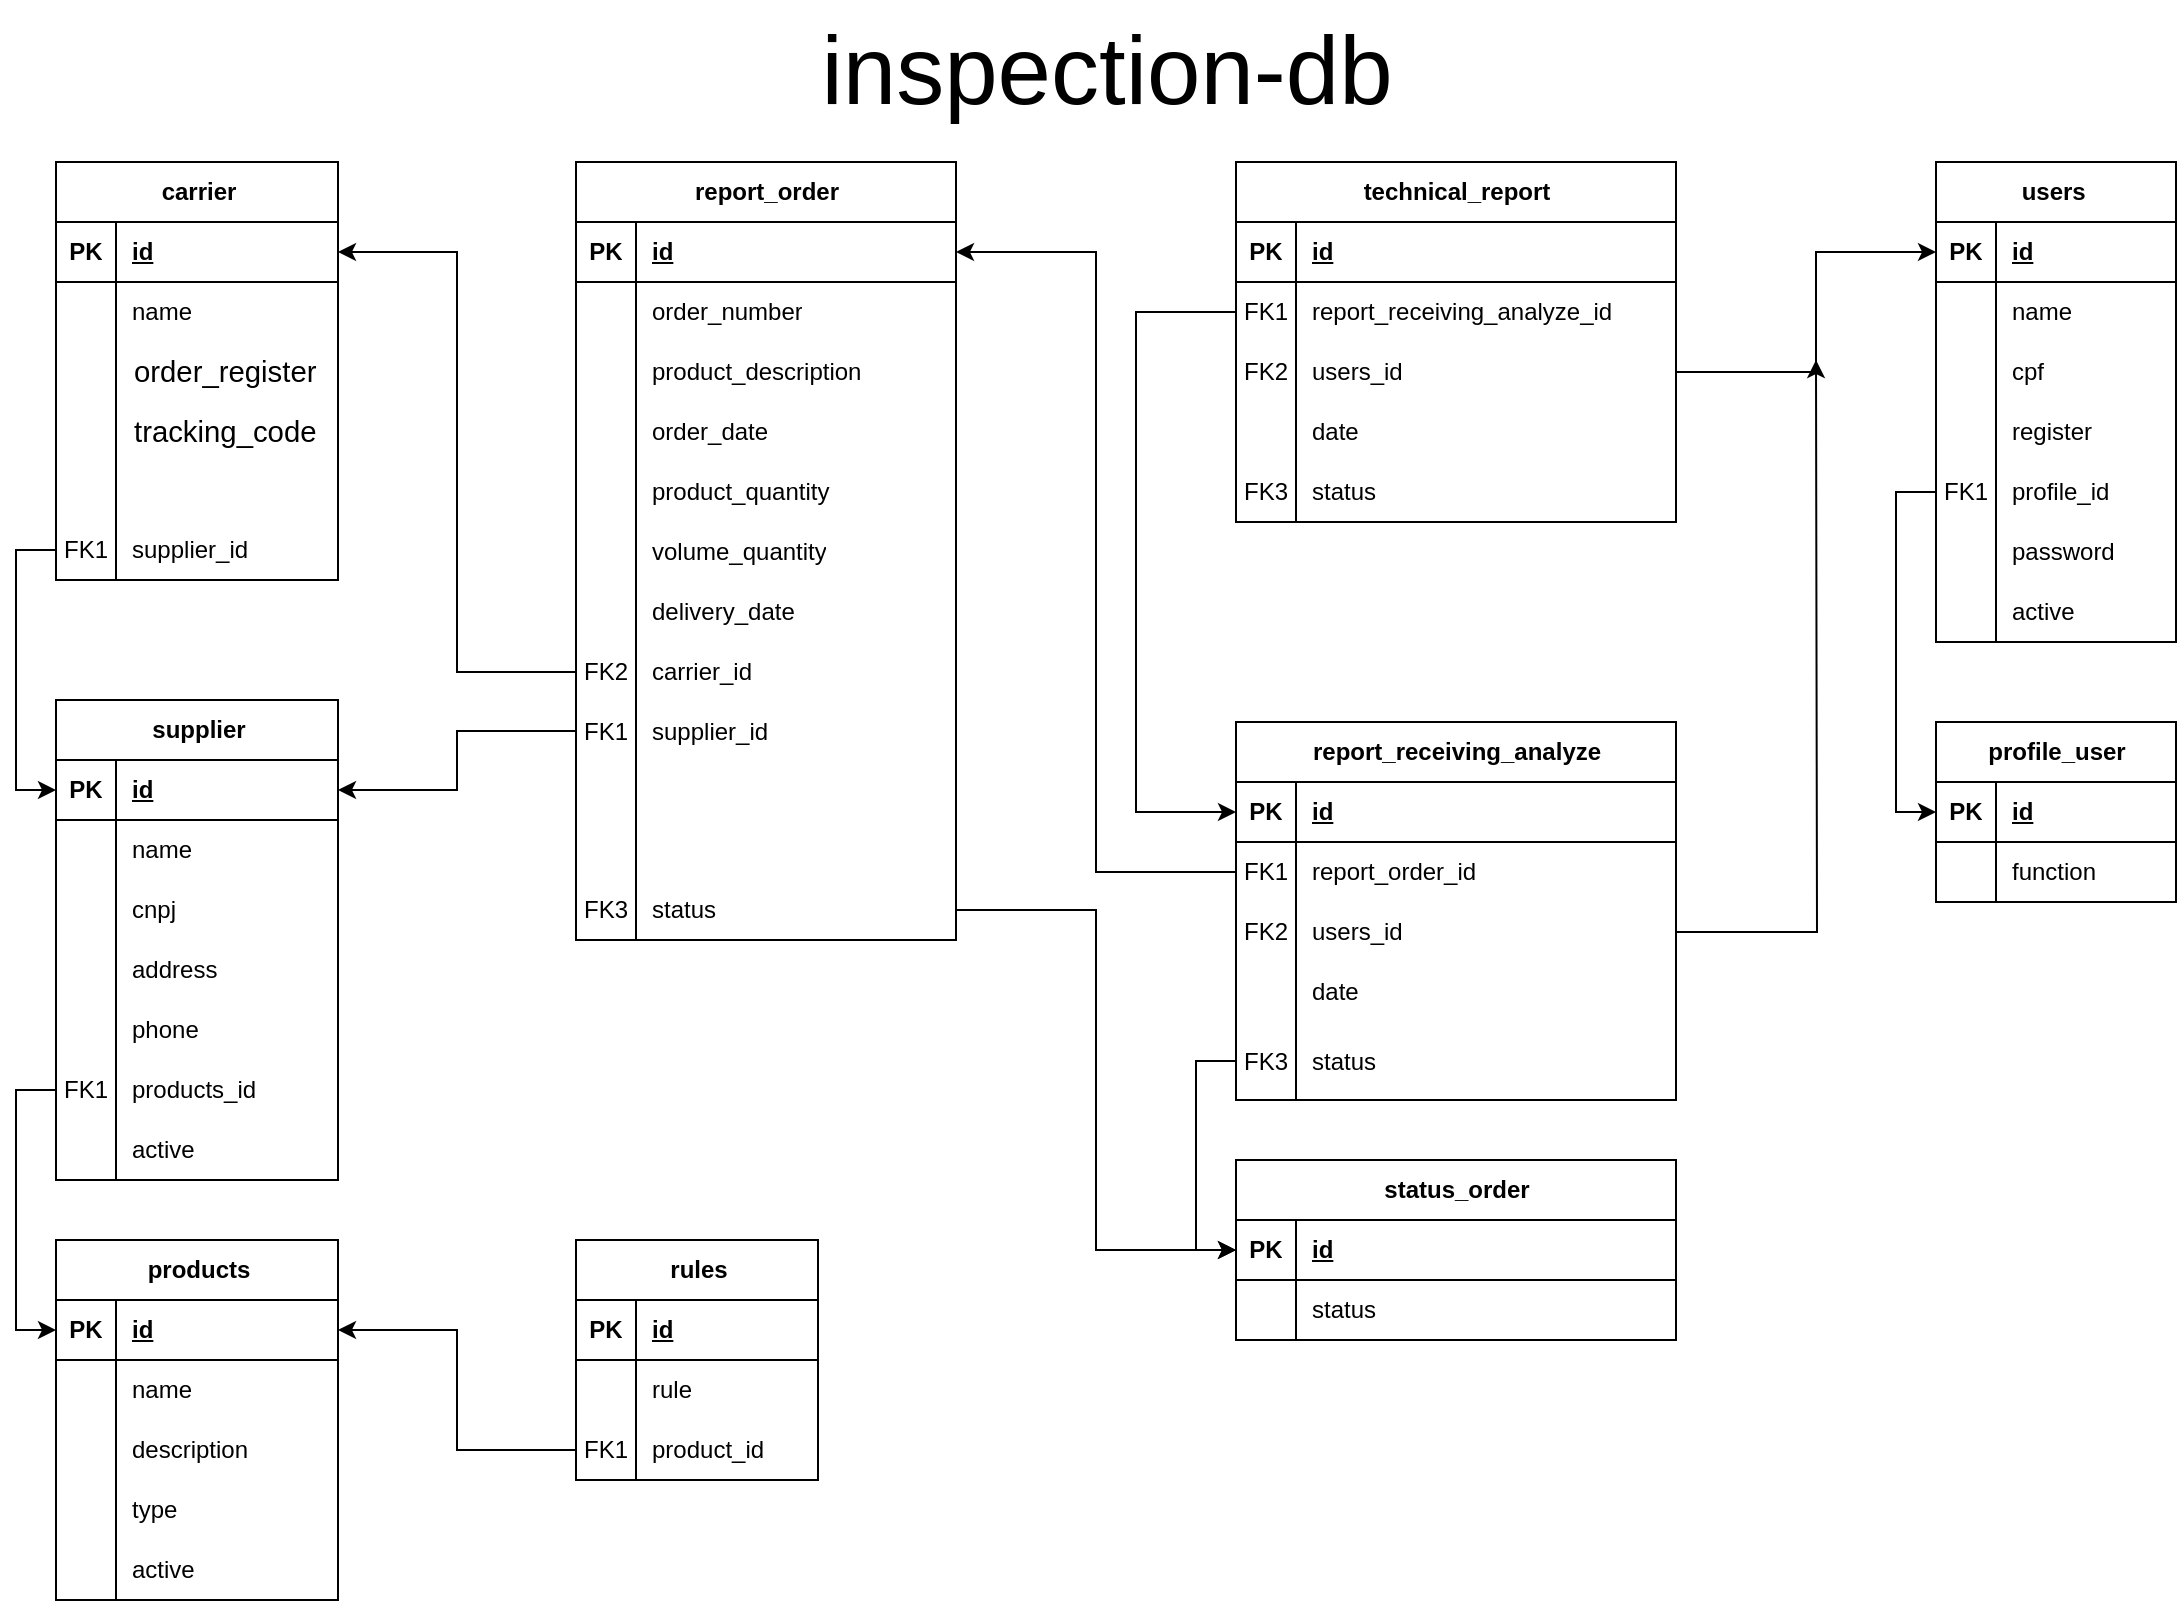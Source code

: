 <mxfile compressed="true" version="21.1.5" type="github"><diagram name="Page-1" id="ZE9zwZSQ98nv-ZVdDTvb"><mxGraphModel dx="1420" dy="761" grid="1" gridSize="10" guides="1" tooltips="1" connect="1" arrows="1" fold="1" page="1" pageScale="1" pageWidth="1169" pageHeight="827" math="0" shadow="0"><root><mxCell id="0"/><mxCell id="1" parent="0"/><mxCell id="NfDP1jDWUHnHSQHRCbAw-1" value="inspection-db" style="text;html=1;align=center;verticalAlign=middle;resizable=0;points=[];autosize=1;strokeColor=none;fillColor=none;fontSize=48;" parent="1" vertex="1"><mxGeometry x="430" width="310" height="70" as="geometry"/></mxCell><mxCell id="NfDP1jDWUHnHSQHRCbAw-32" value="users&lt;span style=&quot;white-space: pre;&quot;&gt; &lt;/span&gt;" style="shape=table;startSize=30;container=1;collapsible=1;childLayout=tableLayout;fixedRows=1;rowLines=0;fontStyle=1;align=center;resizeLast=1;html=1;" parent="1" vertex="1"><mxGeometry x="1000" y="81" width="120" height="240" as="geometry"><mxRectangle x="30" y="110" width="100" height="30" as="alternateBounds"/></mxGeometry></mxCell><mxCell id="NfDP1jDWUHnHSQHRCbAw-33" value="" style="shape=tableRow;horizontal=0;startSize=0;swimlaneHead=0;swimlaneBody=0;fillColor=none;collapsible=0;dropTarget=0;points=[[0,0.5],[1,0.5]];portConstraint=eastwest;top=0;left=0;right=0;bottom=1;" parent="NfDP1jDWUHnHSQHRCbAw-32" vertex="1"><mxGeometry y="30" width="120" height="30" as="geometry"/></mxCell><mxCell id="NfDP1jDWUHnHSQHRCbAw-34" value="PK" style="shape=partialRectangle;connectable=0;fillColor=none;top=0;left=0;bottom=0;right=0;fontStyle=1;overflow=hidden;whiteSpace=wrap;html=1;" parent="NfDP1jDWUHnHSQHRCbAw-33" vertex="1"><mxGeometry width="30" height="30" as="geometry"><mxRectangle width="30" height="30" as="alternateBounds"/></mxGeometry></mxCell><mxCell id="NfDP1jDWUHnHSQHRCbAw-35" value="id" style="shape=partialRectangle;connectable=0;fillColor=none;top=0;left=0;bottom=0;right=0;align=left;spacingLeft=6;fontStyle=5;overflow=hidden;whiteSpace=wrap;html=1;" parent="NfDP1jDWUHnHSQHRCbAw-33" vertex="1"><mxGeometry x="30" width="90" height="30" as="geometry"><mxRectangle width="90" height="30" as="alternateBounds"/></mxGeometry></mxCell><mxCell id="NfDP1jDWUHnHSQHRCbAw-36" value="" style="shape=tableRow;horizontal=0;startSize=0;swimlaneHead=0;swimlaneBody=0;fillColor=none;collapsible=0;dropTarget=0;points=[[0,0.5],[1,0.5]];portConstraint=eastwest;top=0;left=0;right=0;bottom=0;" parent="NfDP1jDWUHnHSQHRCbAw-32" vertex="1"><mxGeometry y="60" width="120" height="30" as="geometry"/></mxCell><mxCell id="NfDP1jDWUHnHSQHRCbAw-37" value="" style="shape=partialRectangle;connectable=0;fillColor=none;top=0;left=0;bottom=0;right=0;editable=1;overflow=hidden;whiteSpace=wrap;html=1;" parent="NfDP1jDWUHnHSQHRCbAw-36" vertex="1"><mxGeometry width="30" height="30" as="geometry"><mxRectangle width="30" height="30" as="alternateBounds"/></mxGeometry></mxCell><mxCell id="NfDP1jDWUHnHSQHRCbAw-38" value="name" style="shape=partialRectangle;connectable=0;fillColor=none;top=0;left=0;bottom=0;right=0;align=left;spacingLeft=6;overflow=hidden;whiteSpace=wrap;html=1;" parent="NfDP1jDWUHnHSQHRCbAw-36" vertex="1"><mxGeometry x="30" width="90" height="30" as="geometry"><mxRectangle width="90" height="30" as="alternateBounds"/></mxGeometry></mxCell><mxCell id="NfDP1jDWUHnHSQHRCbAw-39" value="" style="shape=tableRow;horizontal=0;startSize=0;swimlaneHead=0;swimlaneBody=0;fillColor=none;collapsible=0;dropTarget=0;points=[[0,0.5],[1,0.5]];portConstraint=eastwest;top=0;left=0;right=0;bottom=0;" parent="NfDP1jDWUHnHSQHRCbAw-32" vertex="1"><mxGeometry y="90" width="120" height="30" as="geometry"/></mxCell><mxCell id="NfDP1jDWUHnHSQHRCbAw-40" value="" style="shape=partialRectangle;connectable=0;fillColor=none;top=0;left=0;bottom=0;right=0;editable=1;overflow=hidden;whiteSpace=wrap;html=1;" parent="NfDP1jDWUHnHSQHRCbAw-39" vertex="1"><mxGeometry width="30" height="30" as="geometry"><mxRectangle width="30" height="30" as="alternateBounds"/></mxGeometry></mxCell><mxCell id="NfDP1jDWUHnHSQHRCbAw-41" value="cpf" style="shape=partialRectangle;connectable=0;fillColor=none;top=0;left=0;bottom=0;right=0;align=left;spacingLeft=6;overflow=hidden;whiteSpace=wrap;html=1;" parent="NfDP1jDWUHnHSQHRCbAw-39" vertex="1"><mxGeometry x="30" width="90" height="30" as="geometry"><mxRectangle width="90" height="30" as="alternateBounds"/></mxGeometry></mxCell><mxCell id="NfDP1jDWUHnHSQHRCbAw-42" value="" style="shape=tableRow;horizontal=0;startSize=0;swimlaneHead=0;swimlaneBody=0;fillColor=none;collapsible=0;dropTarget=0;points=[[0,0.5],[1,0.5]];portConstraint=eastwest;top=0;left=0;right=0;bottom=0;" parent="NfDP1jDWUHnHSQHRCbAw-32" vertex="1"><mxGeometry y="120" width="120" height="30" as="geometry"/></mxCell><mxCell id="NfDP1jDWUHnHSQHRCbAw-43" value="" style="shape=partialRectangle;connectable=0;fillColor=none;top=0;left=0;bottom=0;right=0;editable=1;overflow=hidden;whiteSpace=wrap;html=1;" parent="NfDP1jDWUHnHSQHRCbAw-42" vertex="1"><mxGeometry width="30" height="30" as="geometry"><mxRectangle width="30" height="30" as="alternateBounds"/></mxGeometry></mxCell><mxCell id="NfDP1jDWUHnHSQHRCbAw-44" value="register" style="shape=partialRectangle;connectable=0;fillColor=none;top=0;left=0;bottom=0;right=0;align=left;spacingLeft=6;overflow=hidden;whiteSpace=wrap;html=1;" parent="NfDP1jDWUHnHSQHRCbAw-42" vertex="1"><mxGeometry x="30" width="90" height="30" as="geometry"><mxRectangle width="90" height="30" as="alternateBounds"/></mxGeometry></mxCell><mxCell id="NfDP1jDWUHnHSQHRCbAw-57" style="shape=tableRow;horizontal=0;startSize=0;swimlaneHead=0;swimlaneBody=0;fillColor=none;collapsible=0;dropTarget=0;points=[[0,0.5],[1,0.5]];portConstraint=eastwest;top=0;left=0;right=0;bottom=0;" parent="NfDP1jDWUHnHSQHRCbAw-32" vertex="1"><mxGeometry y="150" width="120" height="30" as="geometry"/></mxCell><mxCell id="NfDP1jDWUHnHSQHRCbAw-58" value="FK1" style="shape=partialRectangle;connectable=0;fillColor=none;top=0;left=0;bottom=0;right=0;editable=1;overflow=hidden;whiteSpace=wrap;html=1;" parent="NfDP1jDWUHnHSQHRCbAw-57" vertex="1"><mxGeometry width="30" height="30" as="geometry"><mxRectangle width="30" height="30" as="alternateBounds"/></mxGeometry></mxCell><mxCell id="NfDP1jDWUHnHSQHRCbAw-59" value="profile_id" style="shape=partialRectangle;connectable=0;fillColor=none;top=0;left=0;bottom=0;right=0;align=left;spacingLeft=6;overflow=hidden;whiteSpace=wrap;html=1;" parent="NfDP1jDWUHnHSQHRCbAw-57" vertex="1"><mxGeometry x="30" width="90" height="30" as="geometry"><mxRectangle width="90" height="30" as="alternateBounds"/></mxGeometry></mxCell><mxCell id="NfDP1jDWUHnHSQHRCbAw-54" style="shape=tableRow;horizontal=0;startSize=0;swimlaneHead=0;swimlaneBody=0;fillColor=none;collapsible=0;dropTarget=0;points=[[0,0.5],[1,0.5]];portConstraint=eastwest;top=0;left=0;right=0;bottom=0;" parent="NfDP1jDWUHnHSQHRCbAw-32" vertex="1"><mxGeometry y="180" width="120" height="30" as="geometry"/></mxCell><mxCell id="NfDP1jDWUHnHSQHRCbAw-55" style="shape=partialRectangle;connectable=0;fillColor=none;top=0;left=0;bottom=0;right=0;editable=1;overflow=hidden;whiteSpace=wrap;html=1;" parent="NfDP1jDWUHnHSQHRCbAw-54" vertex="1"><mxGeometry width="30" height="30" as="geometry"><mxRectangle width="30" height="30" as="alternateBounds"/></mxGeometry></mxCell><mxCell id="NfDP1jDWUHnHSQHRCbAw-56" value="password" style="shape=partialRectangle;connectable=0;fillColor=none;top=0;left=0;bottom=0;right=0;align=left;spacingLeft=6;overflow=hidden;whiteSpace=wrap;html=1;" parent="NfDP1jDWUHnHSQHRCbAw-54" vertex="1"><mxGeometry x="30" width="90" height="30" as="geometry"><mxRectangle width="90" height="30" as="alternateBounds"/></mxGeometry></mxCell><mxCell id="DbR1ga2IwTnICnc8zFe5-34" style="shape=tableRow;horizontal=0;startSize=0;swimlaneHead=0;swimlaneBody=0;fillColor=none;collapsible=0;dropTarget=0;points=[[0,0.5],[1,0.5]];portConstraint=eastwest;top=0;left=0;right=0;bottom=0;" vertex="1" parent="NfDP1jDWUHnHSQHRCbAw-32"><mxGeometry y="210" width="120" height="30" as="geometry"/></mxCell><mxCell id="DbR1ga2IwTnICnc8zFe5-35" style="shape=partialRectangle;connectable=0;fillColor=none;top=0;left=0;bottom=0;right=0;editable=1;overflow=hidden;whiteSpace=wrap;html=1;" vertex="1" parent="DbR1ga2IwTnICnc8zFe5-34"><mxGeometry width="30" height="30" as="geometry"><mxRectangle width="30" height="30" as="alternateBounds"/></mxGeometry></mxCell><mxCell id="DbR1ga2IwTnICnc8zFe5-36" value="active" style="shape=partialRectangle;connectable=0;fillColor=none;top=0;left=0;bottom=0;right=0;align=left;spacingLeft=6;overflow=hidden;whiteSpace=wrap;html=1;" vertex="1" parent="DbR1ga2IwTnICnc8zFe5-34"><mxGeometry x="30" width="90" height="30" as="geometry"><mxRectangle width="90" height="30" as="alternateBounds"/></mxGeometry></mxCell><mxCell id="NfDP1jDWUHnHSQHRCbAw-60" value="profile_user" style="shape=table;startSize=30;container=1;collapsible=1;childLayout=tableLayout;fixedRows=1;rowLines=0;fontStyle=1;align=center;resizeLast=1;html=1;" parent="1" vertex="1"><mxGeometry x="1000" y="361" width="120" height="90" as="geometry"><mxRectangle x="30" y="110" width="100" height="30" as="alternateBounds"/></mxGeometry></mxCell><mxCell id="NfDP1jDWUHnHSQHRCbAw-61" value="" style="shape=tableRow;horizontal=0;startSize=0;swimlaneHead=0;swimlaneBody=0;fillColor=none;collapsible=0;dropTarget=0;points=[[0,0.5],[1,0.5]];portConstraint=eastwest;top=0;left=0;right=0;bottom=1;" parent="NfDP1jDWUHnHSQHRCbAw-60" vertex="1"><mxGeometry y="30" width="120" height="30" as="geometry"/></mxCell><mxCell id="NfDP1jDWUHnHSQHRCbAw-62" value="PK" style="shape=partialRectangle;connectable=0;fillColor=none;top=0;left=0;bottom=0;right=0;fontStyle=1;overflow=hidden;whiteSpace=wrap;html=1;" parent="NfDP1jDWUHnHSQHRCbAw-61" vertex="1"><mxGeometry width="30" height="30" as="geometry"><mxRectangle width="30" height="30" as="alternateBounds"/></mxGeometry></mxCell><mxCell id="NfDP1jDWUHnHSQHRCbAw-63" value="id" style="shape=partialRectangle;connectable=0;fillColor=none;top=0;left=0;bottom=0;right=0;align=left;spacingLeft=6;fontStyle=5;overflow=hidden;whiteSpace=wrap;html=1;" parent="NfDP1jDWUHnHSQHRCbAw-61" vertex="1"><mxGeometry x="30" width="90" height="30" as="geometry"><mxRectangle width="90" height="30" as="alternateBounds"/></mxGeometry></mxCell><mxCell id="NfDP1jDWUHnHSQHRCbAw-64" value="" style="shape=tableRow;horizontal=0;startSize=0;swimlaneHead=0;swimlaneBody=0;fillColor=none;collapsible=0;dropTarget=0;points=[[0,0.5],[1,0.5]];portConstraint=eastwest;top=0;left=0;right=0;bottom=0;" parent="NfDP1jDWUHnHSQHRCbAw-60" vertex="1"><mxGeometry y="60" width="120" height="30" as="geometry"/></mxCell><mxCell id="NfDP1jDWUHnHSQHRCbAw-65" value="" style="shape=partialRectangle;connectable=0;fillColor=none;top=0;left=0;bottom=0;right=0;editable=1;overflow=hidden;whiteSpace=wrap;html=1;" parent="NfDP1jDWUHnHSQHRCbAw-64" vertex="1"><mxGeometry width="30" height="30" as="geometry"><mxRectangle width="30" height="30" as="alternateBounds"/></mxGeometry></mxCell><mxCell id="NfDP1jDWUHnHSQHRCbAw-66" value="function" style="shape=partialRectangle;connectable=0;fillColor=none;top=0;left=0;bottom=0;right=0;align=left;spacingLeft=6;overflow=hidden;whiteSpace=wrap;html=1;" parent="NfDP1jDWUHnHSQHRCbAw-64" vertex="1"><mxGeometry x="30" width="90" height="30" as="geometry"><mxRectangle width="90" height="30" as="alternateBounds"/></mxGeometry></mxCell><mxCell id="NfDP1jDWUHnHSQHRCbAw-79" value="supplier" style="shape=table;startSize=30;container=1;collapsible=1;childLayout=tableLayout;fixedRows=1;rowLines=0;fontStyle=1;align=center;resizeLast=1;html=1;" parent="1" vertex="1"><mxGeometry x="60" y="350" width="141" height="240" as="geometry"><mxRectangle x="30" y="110" width="100" height="30" as="alternateBounds"/></mxGeometry></mxCell><mxCell id="NfDP1jDWUHnHSQHRCbAw-80" value="" style="shape=tableRow;horizontal=0;startSize=0;swimlaneHead=0;swimlaneBody=0;fillColor=none;collapsible=0;dropTarget=0;points=[[0,0.5],[1,0.5]];portConstraint=eastwest;top=0;left=0;right=0;bottom=1;" parent="NfDP1jDWUHnHSQHRCbAw-79" vertex="1"><mxGeometry y="30" width="141" height="30" as="geometry"/></mxCell><mxCell id="NfDP1jDWUHnHSQHRCbAw-81" value="PK" style="shape=partialRectangle;connectable=0;fillColor=none;top=0;left=0;bottom=0;right=0;fontStyle=1;overflow=hidden;whiteSpace=wrap;html=1;" parent="NfDP1jDWUHnHSQHRCbAw-80" vertex="1"><mxGeometry width="30" height="30" as="geometry"><mxRectangle width="30" height="30" as="alternateBounds"/></mxGeometry></mxCell><mxCell id="NfDP1jDWUHnHSQHRCbAw-82" value="id" style="shape=partialRectangle;connectable=0;fillColor=none;top=0;left=0;bottom=0;right=0;align=left;spacingLeft=6;fontStyle=5;overflow=hidden;whiteSpace=wrap;html=1;" parent="NfDP1jDWUHnHSQHRCbAw-80" vertex="1"><mxGeometry x="30" width="111" height="30" as="geometry"><mxRectangle width="111" height="30" as="alternateBounds"/></mxGeometry></mxCell><mxCell id="NfDP1jDWUHnHSQHRCbAw-83" value="" style="shape=tableRow;horizontal=0;startSize=0;swimlaneHead=0;swimlaneBody=0;fillColor=none;collapsible=0;dropTarget=0;points=[[0,0.5],[1,0.5]];portConstraint=eastwest;top=0;left=0;right=0;bottom=0;" parent="NfDP1jDWUHnHSQHRCbAw-79" vertex="1"><mxGeometry y="60" width="141" height="30" as="geometry"/></mxCell><mxCell id="NfDP1jDWUHnHSQHRCbAw-84" value="" style="shape=partialRectangle;connectable=0;fillColor=none;top=0;left=0;bottom=0;right=0;editable=1;overflow=hidden;whiteSpace=wrap;html=1;" parent="NfDP1jDWUHnHSQHRCbAw-83" vertex="1"><mxGeometry width="30" height="30" as="geometry"><mxRectangle width="30" height="30" as="alternateBounds"/></mxGeometry></mxCell><mxCell id="NfDP1jDWUHnHSQHRCbAw-85" value="name" style="shape=partialRectangle;connectable=0;fillColor=none;top=0;left=0;bottom=0;right=0;align=left;spacingLeft=6;overflow=hidden;whiteSpace=wrap;html=1;" parent="NfDP1jDWUHnHSQHRCbAw-83" vertex="1"><mxGeometry x="30" width="111" height="30" as="geometry"><mxRectangle width="111" height="30" as="alternateBounds"/></mxGeometry></mxCell><mxCell id="NfDP1jDWUHnHSQHRCbAw-86" value="" style="shape=tableRow;horizontal=0;startSize=0;swimlaneHead=0;swimlaneBody=0;fillColor=none;collapsible=0;dropTarget=0;points=[[0,0.5],[1,0.5]];portConstraint=eastwest;top=0;left=0;right=0;bottom=0;" parent="NfDP1jDWUHnHSQHRCbAw-79" vertex="1"><mxGeometry y="90" width="141" height="30" as="geometry"/></mxCell><mxCell id="NfDP1jDWUHnHSQHRCbAw-87" value="" style="shape=partialRectangle;connectable=0;fillColor=none;top=0;left=0;bottom=0;right=0;editable=1;overflow=hidden;whiteSpace=wrap;html=1;" parent="NfDP1jDWUHnHSQHRCbAw-86" vertex="1"><mxGeometry width="30" height="30" as="geometry"><mxRectangle width="30" height="30" as="alternateBounds"/></mxGeometry></mxCell><mxCell id="NfDP1jDWUHnHSQHRCbAw-88" value="cnpj" style="shape=partialRectangle;connectable=0;fillColor=none;top=0;left=0;bottom=0;right=0;align=left;spacingLeft=6;overflow=hidden;whiteSpace=wrap;html=1;" parent="NfDP1jDWUHnHSQHRCbAw-86" vertex="1"><mxGeometry x="30" width="111" height="30" as="geometry"><mxRectangle width="111" height="30" as="alternateBounds"/></mxGeometry></mxCell><mxCell id="NfDP1jDWUHnHSQHRCbAw-92" style="shape=tableRow;horizontal=0;startSize=0;swimlaneHead=0;swimlaneBody=0;fillColor=none;collapsible=0;dropTarget=0;points=[[0,0.5],[1,0.5]];portConstraint=eastwest;top=0;left=0;right=0;bottom=0;" parent="NfDP1jDWUHnHSQHRCbAw-79" vertex="1"><mxGeometry y="120" width="141" height="30" as="geometry"/></mxCell><mxCell id="NfDP1jDWUHnHSQHRCbAw-93" value="" style="shape=partialRectangle;connectable=0;fillColor=none;top=0;left=0;bottom=0;right=0;editable=1;overflow=hidden;whiteSpace=wrap;html=1;" parent="NfDP1jDWUHnHSQHRCbAw-92" vertex="1"><mxGeometry width="30" height="30" as="geometry"><mxRectangle width="30" height="30" as="alternateBounds"/></mxGeometry></mxCell><mxCell id="NfDP1jDWUHnHSQHRCbAw-94" value="address" style="shape=partialRectangle;connectable=0;fillColor=none;top=0;left=0;bottom=0;right=0;align=left;spacingLeft=6;overflow=hidden;whiteSpace=wrap;html=1;" parent="NfDP1jDWUHnHSQHRCbAw-92" vertex="1"><mxGeometry x="30" width="111" height="30" as="geometry"><mxRectangle width="111" height="30" as="alternateBounds"/></mxGeometry></mxCell><mxCell id="OIVWoe9oQe6rwaoEvRiy-20" style="shape=tableRow;horizontal=0;startSize=0;swimlaneHead=0;swimlaneBody=0;fillColor=none;collapsible=0;dropTarget=0;points=[[0,0.5],[1,0.5]];portConstraint=eastwest;top=0;left=0;right=0;bottom=0;" parent="NfDP1jDWUHnHSQHRCbAw-79" vertex="1"><mxGeometry y="150" width="141" height="30" as="geometry"/></mxCell><mxCell id="OIVWoe9oQe6rwaoEvRiy-21" style="shape=partialRectangle;connectable=0;fillColor=none;top=0;left=0;bottom=0;right=0;editable=1;overflow=hidden;whiteSpace=wrap;html=1;" parent="OIVWoe9oQe6rwaoEvRiy-20" vertex="1"><mxGeometry width="30" height="30" as="geometry"><mxRectangle width="30" height="30" as="alternateBounds"/></mxGeometry></mxCell><mxCell id="OIVWoe9oQe6rwaoEvRiy-22" value="phone" style="shape=partialRectangle;connectable=0;fillColor=none;top=0;left=0;bottom=0;right=0;align=left;spacingLeft=6;overflow=hidden;whiteSpace=wrap;html=1;" parent="OIVWoe9oQe6rwaoEvRiy-20" vertex="1"><mxGeometry x="30" width="111" height="30" as="geometry"><mxRectangle width="111" height="30" as="alternateBounds"/></mxGeometry></mxCell><mxCell id="NfDP1jDWUHnHSQHRCbAw-89" value="" style="shape=tableRow;horizontal=0;startSize=0;swimlaneHead=0;swimlaneBody=0;fillColor=none;collapsible=0;dropTarget=0;points=[[0,0.5],[1,0.5]];portConstraint=eastwest;top=0;left=0;right=0;bottom=0;" parent="NfDP1jDWUHnHSQHRCbAw-79" vertex="1"><mxGeometry y="180" width="141" height="30" as="geometry"/></mxCell><mxCell id="NfDP1jDWUHnHSQHRCbAw-90" value="FK1" style="shape=partialRectangle;connectable=0;fillColor=none;top=0;left=0;bottom=0;right=0;editable=1;overflow=hidden;whiteSpace=wrap;html=1;" parent="NfDP1jDWUHnHSQHRCbAw-89" vertex="1"><mxGeometry width="30" height="30" as="geometry"><mxRectangle width="30" height="30" as="alternateBounds"/></mxGeometry></mxCell><mxCell id="NfDP1jDWUHnHSQHRCbAw-91" value="products_id" style="shape=partialRectangle;connectable=0;fillColor=none;top=0;left=0;bottom=0;right=0;align=left;spacingLeft=6;overflow=hidden;whiteSpace=wrap;html=1;" parent="NfDP1jDWUHnHSQHRCbAw-89" vertex="1"><mxGeometry x="30" width="111" height="30" as="geometry"><mxRectangle width="111" height="30" as="alternateBounds"/></mxGeometry></mxCell><mxCell id="DbR1ga2IwTnICnc8zFe5-40" style="shape=tableRow;horizontal=0;startSize=0;swimlaneHead=0;swimlaneBody=0;fillColor=none;collapsible=0;dropTarget=0;points=[[0,0.5],[1,0.5]];portConstraint=eastwest;top=0;left=0;right=0;bottom=0;" vertex="1" parent="NfDP1jDWUHnHSQHRCbAw-79"><mxGeometry y="210" width="141" height="30" as="geometry"/></mxCell><mxCell id="DbR1ga2IwTnICnc8zFe5-41" style="shape=partialRectangle;connectable=0;fillColor=none;top=0;left=0;bottom=0;right=0;editable=1;overflow=hidden;whiteSpace=wrap;html=1;" vertex="1" parent="DbR1ga2IwTnICnc8zFe5-40"><mxGeometry width="30" height="30" as="geometry"><mxRectangle width="30" height="30" as="alternateBounds"/></mxGeometry></mxCell><mxCell id="DbR1ga2IwTnICnc8zFe5-42" value="active" style="shape=partialRectangle;connectable=0;fillColor=none;top=0;left=0;bottom=0;right=0;align=left;spacingLeft=6;overflow=hidden;whiteSpace=wrap;html=1;" vertex="1" parent="DbR1ga2IwTnICnc8zFe5-40"><mxGeometry x="30" width="111" height="30" as="geometry"><mxRectangle width="111" height="30" as="alternateBounds"/></mxGeometry></mxCell><mxCell id="OIVWoe9oQe6rwaoEvRiy-1" value="carrier" style="shape=table;startSize=30;container=1;collapsible=1;childLayout=tableLayout;fixedRows=1;rowLines=0;fontStyle=1;align=center;resizeLast=1;html=1;" parent="1" vertex="1"><mxGeometry x="60" y="81" width="141" height="209" as="geometry"><mxRectangle x="30" y="110" width="100" height="30" as="alternateBounds"/></mxGeometry></mxCell><mxCell id="OIVWoe9oQe6rwaoEvRiy-2" value="" style="shape=tableRow;horizontal=0;startSize=0;swimlaneHead=0;swimlaneBody=0;fillColor=none;collapsible=0;dropTarget=0;points=[[0,0.5],[1,0.5]];portConstraint=eastwest;top=0;left=0;right=0;bottom=1;" parent="OIVWoe9oQe6rwaoEvRiy-1" vertex="1"><mxGeometry y="30" width="141" height="30" as="geometry"/></mxCell><mxCell id="OIVWoe9oQe6rwaoEvRiy-3" value="PK" style="shape=partialRectangle;connectable=0;fillColor=none;top=0;left=0;bottom=0;right=0;fontStyle=1;overflow=hidden;whiteSpace=wrap;html=1;" parent="OIVWoe9oQe6rwaoEvRiy-2" vertex="1"><mxGeometry width="30" height="30" as="geometry"><mxRectangle width="30" height="30" as="alternateBounds"/></mxGeometry></mxCell><mxCell id="OIVWoe9oQe6rwaoEvRiy-4" value="id" style="shape=partialRectangle;connectable=0;fillColor=none;top=0;left=0;bottom=0;right=0;align=left;spacingLeft=6;fontStyle=5;overflow=hidden;whiteSpace=wrap;html=1;" parent="OIVWoe9oQe6rwaoEvRiy-2" vertex="1"><mxGeometry x="30" width="111" height="30" as="geometry"><mxRectangle width="111" height="30" as="alternateBounds"/></mxGeometry></mxCell><mxCell id="OIVWoe9oQe6rwaoEvRiy-5" value="" style="shape=tableRow;horizontal=0;startSize=0;swimlaneHead=0;swimlaneBody=0;fillColor=none;collapsible=0;dropTarget=0;points=[[0,0.5],[1,0.5]];portConstraint=eastwest;top=0;left=0;right=0;bottom=0;" parent="OIVWoe9oQe6rwaoEvRiy-1" vertex="1"><mxGeometry y="60" width="141" height="29" as="geometry"/></mxCell><mxCell id="OIVWoe9oQe6rwaoEvRiy-6" value="" style="shape=partialRectangle;connectable=0;fillColor=none;top=0;left=0;bottom=0;right=0;editable=1;overflow=hidden;whiteSpace=wrap;html=1;" parent="OIVWoe9oQe6rwaoEvRiy-5" vertex="1"><mxGeometry width="30" height="29" as="geometry"><mxRectangle width="30" height="29" as="alternateBounds"/></mxGeometry></mxCell><mxCell id="OIVWoe9oQe6rwaoEvRiy-7" value="name" style="shape=partialRectangle;connectable=0;fillColor=none;top=0;left=0;bottom=0;right=0;align=left;spacingLeft=6;overflow=hidden;whiteSpace=wrap;html=1;" parent="OIVWoe9oQe6rwaoEvRiy-5" vertex="1"><mxGeometry x="30" width="111" height="29" as="geometry"><mxRectangle width="111" height="29" as="alternateBounds"/></mxGeometry></mxCell><mxCell id="OIVWoe9oQe6rwaoEvRiy-8" value="" style="shape=tableRow;horizontal=0;startSize=0;swimlaneHead=0;swimlaneBody=0;fillColor=none;collapsible=0;dropTarget=0;points=[[0,0.5],[1,0.5]];portConstraint=eastwest;top=0;left=0;right=0;bottom=0;" parent="OIVWoe9oQe6rwaoEvRiy-1" vertex="1"><mxGeometry y="89" width="141" height="30" as="geometry"/></mxCell><mxCell id="OIVWoe9oQe6rwaoEvRiy-9" value="" style="shape=partialRectangle;connectable=0;fillColor=none;top=0;left=0;bottom=0;right=0;editable=1;overflow=hidden;whiteSpace=wrap;html=1;" parent="OIVWoe9oQe6rwaoEvRiy-8" vertex="1"><mxGeometry width="30" height="30" as="geometry"><mxRectangle width="30" height="30" as="alternateBounds"/></mxGeometry></mxCell><mxCell id="OIVWoe9oQe6rwaoEvRiy-10" value="&lt;div style=&quot;font-size: medium;&quot; data-ccp-timestamp=&quot;1680735380730&quot;&gt;&lt;table style=&quot;border-collapse: collapse; width: 73pt;&quot; width=&quot;97&quot;&gt;&lt;colgroup&gt;&lt;col style=&quot;width: 73pt;&quot; width=&quot;97&quot;&gt;&lt;/colgroup&gt;&lt;tbody&gt;&lt;tr style=&quot;height: 15pt;&quot; height=&quot;20&quot;&gt;&lt;td style=&quot;padding-top: 1px; padding-right: 1px; padding-left: 1px; font-size: 11pt; font-family: Calibri, sans-serif; vertical-align: bottom; border: none; width: 73pt; height: 15pt;&quot; height=&quot;20&quot; width=&quot;97&quot;&gt;order_register&lt;/td&gt;&lt;/tr&gt;&lt;/tbody&gt;&lt;/table&gt;&lt;/div&gt;" style="shape=partialRectangle;connectable=0;fillColor=none;top=0;left=0;bottom=0;right=0;align=left;spacingLeft=6;overflow=hidden;whiteSpace=wrap;html=1;" parent="OIVWoe9oQe6rwaoEvRiy-8" vertex="1"><mxGeometry x="30" width="111" height="30" as="geometry"><mxRectangle width="111" height="30" as="alternateBounds"/></mxGeometry></mxCell><mxCell id="OIVWoe9oQe6rwaoEvRiy-11" value="" style="shape=tableRow;horizontal=0;startSize=0;swimlaneHead=0;swimlaneBody=0;fillColor=none;collapsible=0;dropTarget=0;points=[[0,0.5],[1,0.5]];portConstraint=eastwest;top=0;left=0;right=0;bottom=0;" parent="OIVWoe9oQe6rwaoEvRiy-1" vertex="1"><mxGeometry y="119" width="141" height="30" as="geometry"/></mxCell><mxCell id="OIVWoe9oQe6rwaoEvRiy-12" value="" style="shape=partialRectangle;connectable=0;fillColor=none;top=0;left=0;bottom=0;right=0;editable=1;overflow=hidden;whiteSpace=wrap;html=1;" parent="OIVWoe9oQe6rwaoEvRiy-11" vertex="1"><mxGeometry width="30" height="30" as="geometry"><mxRectangle width="30" height="30" as="alternateBounds"/></mxGeometry></mxCell><mxCell id="OIVWoe9oQe6rwaoEvRiy-13" value="&lt;div style=&quot;font-size: medium;&quot; data-ccp-timestamp=&quot;1680735405231&quot;&gt;&lt;table style=&quot;border-collapse: collapse; width: 79pt;&quot; width=&quot;105&quot;&gt;&lt;colgroup&gt;&lt;col style=&quot;width: 79pt;&quot; width=&quot;105&quot;&gt;&lt;/colgroup&gt;&lt;tbody&gt;&lt;tr style=&quot;height: 15pt;&quot; height=&quot;20&quot;&gt;&lt;td style=&quot;padding-top: 1px; padding-right: 1px; padding-left: 1px; font-size: 11pt; font-family: Calibri, sans-serif; vertical-align: bottom; border: none; width: 79pt; height: 15pt;&quot; height=&quot;20&quot; width=&quot;105&quot;&gt;tracking_code&lt;/td&gt;&lt;/tr&gt;&lt;/tbody&gt;&lt;/table&gt;&lt;/div&gt;" style="shape=partialRectangle;connectable=0;fillColor=none;top=0;left=0;bottom=0;right=0;align=left;spacingLeft=6;overflow=hidden;whiteSpace=wrap;html=1;" parent="OIVWoe9oQe6rwaoEvRiy-11" vertex="1"><mxGeometry x="30" width="111" height="30" as="geometry"><mxRectangle width="111" height="30" as="alternateBounds"/></mxGeometry></mxCell><mxCell id="OIVWoe9oQe6rwaoEvRiy-14" value="" style="shape=tableRow;horizontal=0;startSize=0;swimlaneHead=0;swimlaneBody=0;fillColor=none;collapsible=0;dropTarget=0;points=[[0,0.5],[1,0.5]];portConstraint=eastwest;top=0;left=0;right=0;bottom=0;fontColor=#F0F0F0;" parent="OIVWoe9oQe6rwaoEvRiy-1" vertex="1"><mxGeometry y="149" width="141" height="30" as="geometry"/></mxCell><mxCell id="OIVWoe9oQe6rwaoEvRiy-15" value="" style="shape=partialRectangle;connectable=0;fillColor=none;top=0;left=0;bottom=0;right=0;editable=1;overflow=hidden;whiteSpace=wrap;html=1;" parent="OIVWoe9oQe6rwaoEvRiy-14" vertex="1"><mxGeometry width="30" height="30" as="geometry"><mxRectangle width="30" height="30" as="alternateBounds"/></mxGeometry></mxCell><mxCell id="OIVWoe9oQe6rwaoEvRiy-16" value="freight_type" style="shape=partialRectangle;connectable=0;fillColor=none;top=0;left=0;bottom=0;right=0;align=left;spacingLeft=6;overflow=hidden;html=1;fontColor=#FFFFFF;" parent="OIVWoe9oQe6rwaoEvRiy-14" vertex="1"><mxGeometry x="30" width="111" height="30" as="geometry"><mxRectangle width="111" height="30" as="alternateBounds"/></mxGeometry></mxCell><mxCell id="OIVWoe9oQe6rwaoEvRiy-27" style="shape=tableRow;horizontal=0;startSize=0;swimlaneHead=0;swimlaneBody=0;fillColor=none;collapsible=0;dropTarget=0;points=[[0,0.5],[1,0.5]];portConstraint=eastwest;top=0;left=0;right=0;bottom=0;" parent="OIVWoe9oQe6rwaoEvRiy-1" vertex="1"><mxGeometry y="179" width="141" height="30" as="geometry"/></mxCell><mxCell id="OIVWoe9oQe6rwaoEvRiy-28" value="FK1" style="shape=partialRectangle;connectable=0;fillColor=none;top=0;left=0;bottom=0;right=0;editable=1;overflow=hidden;whiteSpace=wrap;html=1;" parent="OIVWoe9oQe6rwaoEvRiy-27" vertex="1"><mxGeometry width="30" height="30" as="geometry"><mxRectangle width="30" height="30" as="alternateBounds"/></mxGeometry></mxCell><mxCell id="OIVWoe9oQe6rwaoEvRiy-29" value="supplier_id" style="shape=partialRectangle;connectable=0;fillColor=none;top=0;left=0;bottom=0;right=0;align=left;spacingLeft=6;overflow=hidden;whiteSpace=wrap;html=1;" parent="OIVWoe9oQe6rwaoEvRiy-27" vertex="1"><mxGeometry x="30" width="111" height="30" as="geometry"><mxRectangle width="111" height="30" as="alternateBounds"/></mxGeometry></mxCell><mxCell id="Um1xUjLdDumZbKxcrTHZ-1" value="report_order" style="shape=table;startSize=30;container=1;collapsible=1;childLayout=tableLayout;fixedRows=1;rowLines=0;fontStyle=1;align=center;resizeLast=1;html=1;fillColor=none;" parent="1" vertex="1"><mxGeometry x="320" y="81" width="190" height="389" as="geometry"><mxRectangle x="30" y="110" width="100" height="30" as="alternateBounds"/></mxGeometry></mxCell><mxCell id="Um1xUjLdDumZbKxcrTHZ-2" value="" style="shape=tableRow;horizontal=0;startSize=0;swimlaneHead=0;swimlaneBody=0;fillColor=none;collapsible=0;dropTarget=0;points=[[0,0.5],[1,0.5]];portConstraint=eastwest;top=0;left=0;right=0;bottom=1;" parent="Um1xUjLdDumZbKxcrTHZ-1" vertex="1"><mxGeometry y="30" width="190" height="30" as="geometry"/></mxCell><mxCell id="Um1xUjLdDumZbKxcrTHZ-3" value="PK" style="shape=partialRectangle;connectable=0;fillColor=none;top=0;left=0;bottom=0;right=0;fontStyle=1;overflow=hidden;whiteSpace=wrap;html=1;" parent="Um1xUjLdDumZbKxcrTHZ-2" vertex="1"><mxGeometry width="30" height="30" as="geometry"><mxRectangle width="30" height="30" as="alternateBounds"/></mxGeometry></mxCell><mxCell id="Um1xUjLdDumZbKxcrTHZ-4" value="id" style="shape=partialRectangle;connectable=0;fillColor=none;top=0;left=0;bottom=0;right=0;align=left;spacingLeft=6;fontStyle=5;overflow=hidden;whiteSpace=wrap;html=1;" parent="Um1xUjLdDumZbKxcrTHZ-2" vertex="1"><mxGeometry x="30" width="160" height="30" as="geometry"><mxRectangle width="160" height="30" as="alternateBounds"/></mxGeometry></mxCell><mxCell id="Um1xUjLdDumZbKxcrTHZ-5" value="" style="shape=tableRow;horizontal=0;startSize=0;swimlaneHead=0;swimlaneBody=0;fillColor=none;collapsible=0;dropTarget=0;points=[[0,0.5],[1,0.5]];portConstraint=eastwest;top=0;left=0;right=0;bottom=0;" parent="Um1xUjLdDumZbKxcrTHZ-1" vertex="1"><mxGeometry y="60" width="190" height="30" as="geometry"/></mxCell><mxCell id="Um1xUjLdDumZbKxcrTHZ-6" value="" style="shape=partialRectangle;connectable=0;fillColor=none;top=0;left=0;bottom=0;right=0;editable=1;overflow=hidden;whiteSpace=wrap;html=1;" parent="Um1xUjLdDumZbKxcrTHZ-5" vertex="1"><mxGeometry width="30" height="30" as="geometry"><mxRectangle width="30" height="30" as="alternateBounds"/></mxGeometry></mxCell><mxCell id="Um1xUjLdDumZbKxcrTHZ-7" value="order_number" style="shape=partialRectangle;connectable=0;fillColor=none;top=0;left=0;bottom=0;right=0;align=left;spacingLeft=6;overflow=hidden;whiteSpace=wrap;html=1;" parent="Um1xUjLdDumZbKxcrTHZ-5" vertex="1"><mxGeometry x="30" width="160" height="30" as="geometry"><mxRectangle width="160" height="30" as="alternateBounds"/></mxGeometry></mxCell><mxCell id="Um1xUjLdDumZbKxcrTHZ-8" value="" style="shape=tableRow;horizontal=0;startSize=0;swimlaneHead=0;swimlaneBody=0;fillColor=none;collapsible=0;dropTarget=0;points=[[0,0.5],[1,0.5]];portConstraint=eastwest;top=0;left=0;right=0;bottom=0;" parent="Um1xUjLdDumZbKxcrTHZ-1" vertex="1"><mxGeometry y="90" width="190" height="30" as="geometry"/></mxCell><mxCell id="Um1xUjLdDumZbKxcrTHZ-9" value="" style="shape=partialRectangle;connectable=0;fillColor=none;top=0;left=0;bottom=0;right=0;editable=1;overflow=hidden;whiteSpace=wrap;html=1;" parent="Um1xUjLdDumZbKxcrTHZ-8" vertex="1"><mxGeometry width="30" height="30" as="geometry"><mxRectangle width="30" height="30" as="alternateBounds"/></mxGeometry></mxCell><mxCell id="Um1xUjLdDumZbKxcrTHZ-10" value="product_description" style="shape=partialRectangle;connectable=0;fillColor=none;top=0;left=0;bottom=0;right=0;align=left;spacingLeft=6;overflow=hidden;whiteSpace=wrap;html=1;strokeColor=default;" parent="Um1xUjLdDumZbKxcrTHZ-8" vertex="1"><mxGeometry x="30" width="160" height="30" as="geometry"><mxRectangle width="160" height="30" as="alternateBounds"/></mxGeometry></mxCell><mxCell id="Um1xUjLdDumZbKxcrTHZ-11" value="" style="shape=tableRow;horizontal=0;startSize=0;swimlaneHead=0;swimlaneBody=0;fillColor=none;collapsible=0;dropTarget=0;points=[[0,0.5],[1,0.5]];portConstraint=eastwest;top=0;left=0;right=0;bottom=0;" parent="Um1xUjLdDumZbKxcrTHZ-1" vertex="1"><mxGeometry y="120" width="190" height="30" as="geometry"/></mxCell><mxCell id="Um1xUjLdDumZbKxcrTHZ-12" value="" style="shape=partialRectangle;connectable=0;fillColor=none;top=0;left=0;bottom=0;right=0;editable=1;overflow=hidden;whiteSpace=wrap;html=1;" parent="Um1xUjLdDumZbKxcrTHZ-11" vertex="1"><mxGeometry width="30" height="30" as="geometry"><mxRectangle width="30" height="30" as="alternateBounds"/></mxGeometry></mxCell><mxCell id="Um1xUjLdDumZbKxcrTHZ-13" value="order_date" style="shape=partialRectangle;connectable=0;fillColor=none;top=0;left=0;bottom=0;right=0;align=left;spacingLeft=6;overflow=hidden;whiteSpace=wrap;html=1;" parent="Um1xUjLdDumZbKxcrTHZ-11" vertex="1"><mxGeometry x="30" width="160" height="30" as="geometry"><mxRectangle width="160" height="30" as="alternateBounds"/></mxGeometry></mxCell><mxCell id="Um1xUjLdDumZbKxcrTHZ-20" style="shape=tableRow;horizontal=0;startSize=0;swimlaneHead=0;swimlaneBody=0;fillColor=none;collapsible=0;dropTarget=0;points=[[0,0.5],[1,0.5]];portConstraint=eastwest;top=0;left=0;right=0;bottom=0;" parent="Um1xUjLdDumZbKxcrTHZ-1" vertex="1"><mxGeometry y="150" width="190" height="30" as="geometry"/></mxCell><mxCell id="Um1xUjLdDumZbKxcrTHZ-21" style="shape=partialRectangle;connectable=0;fillColor=none;top=0;left=0;bottom=0;right=0;editable=1;overflow=hidden;whiteSpace=wrap;html=1;" parent="Um1xUjLdDumZbKxcrTHZ-20" vertex="1"><mxGeometry width="30" height="30" as="geometry"><mxRectangle width="30" height="30" as="alternateBounds"/></mxGeometry></mxCell><mxCell id="Um1xUjLdDumZbKxcrTHZ-22" value="product_quantity" style="shape=partialRectangle;connectable=0;fillColor=none;top=0;left=0;bottom=0;right=0;align=left;spacingLeft=6;overflow=hidden;whiteSpace=wrap;html=1;" parent="Um1xUjLdDumZbKxcrTHZ-20" vertex="1"><mxGeometry x="30" width="160" height="30" as="geometry"><mxRectangle width="160" height="30" as="alternateBounds"/></mxGeometry></mxCell><mxCell id="Um1xUjLdDumZbKxcrTHZ-23" style="shape=tableRow;horizontal=0;startSize=0;swimlaneHead=0;swimlaneBody=0;fillColor=none;collapsible=0;dropTarget=0;points=[[0,0.5],[1,0.5]];portConstraint=eastwest;top=0;left=0;right=0;bottom=0;" parent="Um1xUjLdDumZbKxcrTHZ-1" vertex="1"><mxGeometry y="180" width="190" height="30" as="geometry"/></mxCell><mxCell id="Um1xUjLdDumZbKxcrTHZ-24" style="shape=partialRectangle;connectable=0;fillColor=none;top=0;left=0;bottom=0;right=0;editable=1;overflow=hidden;whiteSpace=wrap;html=1;" parent="Um1xUjLdDumZbKxcrTHZ-23" vertex="1"><mxGeometry width="30" height="30" as="geometry"><mxRectangle width="30" height="30" as="alternateBounds"/></mxGeometry></mxCell><mxCell id="Um1xUjLdDumZbKxcrTHZ-25" value="volume_quantity" style="shape=partialRectangle;connectable=0;fillColor=none;top=0;left=0;bottom=0;right=0;align=left;spacingLeft=6;overflow=hidden;whiteSpace=wrap;html=1;" parent="Um1xUjLdDumZbKxcrTHZ-23" vertex="1"><mxGeometry x="30" width="160" height="30" as="geometry"><mxRectangle width="160" height="30" as="alternateBounds"/></mxGeometry></mxCell><mxCell id="Um1xUjLdDumZbKxcrTHZ-26" style="shape=tableRow;horizontal=0;startSize=0;swimlaneHead=0;swimlaneBody=0;fillColor=none;collapsible=0;dropTarget=0;points=[[0,0.5],[1,0.5]];portConstraint=eastwest;top=0;left=0;right=0;bottom=0;" parent="Um1xUjLdDumZbKxcrTHZ-1" vertex="1"><mxGeometry y="210" width="190" height="30" as="geometry"/></mxCell><mxCell id="Um1xUjLdDumZbKxcrTHZ-27" style="shape=partialRectangle;connectable=0;fillColor=none;top=0;left=0;bottom=0;right=0;editable=1;overflow=hidden;whiteSpace=wrap;html=1;" parent="Um1xUjLdDumZbKxcrTHZ-26" vertex="1"><mxGeometry width="30" height="30" as="geometry"><mxRectangle width="30" height="30" as="alternateBounds"/></mxGeometry></mxCell><mxCell id="Um1xUjLdDumZbKxcrTHZ-28" value="delivery_date" style="shape=partialRectangle;connectable=0;fillColor=none;top=0;left=0;bottom=0;right=0;align=left;spacingLeft=6;overflow=hidden;whiteSpace=wrap;html=1;" parent="Um1xUjLdDumZbKxcrTHZ-26" vertex="1"><mxGeometry x="30" width="160" height="30" as="geometry"><mxRectangle width="160" height="30" as="alternateBounds"/></mxGeometry></mxCell><mxCell id="Um1xUjLdDumZbKxcrTHZ-14" style="shape=tableRow;horizontal=0;startSize=0;swimlaneHead=0;swimlaneBody=0;fillColor=none;collapsible=0;dropTarget=0;points=[[0,0.5],[1,0.5]];portConstraint=eastwest;top=0;left=0;right=0;bottom=0;" parent="Um1xUjLdDumZbKxcrTHZ-1" vertex="1"><mxGeometry y="240" width="190" height="30" as="geometry"/></mxCell><mxCell id="Um1xUjLdDumZbKxcrTHZ-15" value="FK2" style="shape=partialRectangle;connectable=0;fillColor=none;top=0;left=0;bottom=0;right=0;editable=1;overflow=hidden;whiteSpace=wrap;html=1;" parent="Um1xUjLdDumZbKxcrTHZ-14" vertex="1"><mxGeometry width="30" height="30" as="geometry"><mxRectangle width="30" height="30" as="alternateBounds"/></mxGeometry></mxCell><mxCell id="Um1xUjLdDumZbKxcrTHZ-16" value="carrier_id" style="shape=partialRectangle;connectable=0;fillColor=none;top=0;left=0;bottom=0;right=0;align=left;spacingLeft=6;overflow=hidden;whiteSpace=wrap;html=1;" parent="Um1xUjLdDumZbKxcrTHZ-14" vertex="1"><mxGeometry x="30" width="160" height="30" as="geometry"><mxRectangle width="160" height="30" as="alternateBounds"/></mxGeometry></mxCell><mxCell id="Um1xUjLdDumZbKxcrTHZ-29" style="shape=tableRow;horizontal=0;startSize=0;swimlaneHead=0;swimlaneBody=0;fillColor=none;collapsible=0;dropTarget=0;points=[[0,0.5],[1,0.5]];portConstraint=eastwest;top=0;left=0;right=0;bottom=0;" parent="Um1xUjLdDumZbKxcrTHZ-1" vertex="1"><mxGeometry y="270" width="190" height="29" as="geometry"/></mxCell><mxCell id="Um1xUjLdDumZbKxcrTHZ-30" value="FK1" style="shape=partialRectangle;connectable=0;fillColor=none;top=0;left=0;bottom=0;right=0;editable=1;overflow=hidden;whiteSpace=wrap;html=1;" parent="Um1xUjLdDumZbKxcrTHZ-29" vertex="1"><mxGeometry width="30" height="29" as="geometry"><mxRectangle width="30" height="29" as="alternateBounds"/></mxGeometry></mxCell><mxCell id="Um1xUjLdDumZbKxcrTHZ-31" value="supplier_id" style="shape=partialRectangle;connectable=0;fillColor=none;top=0;left=0;bottom=0;right=0;align=left;spacingLeft=6;overflow=hidden;whiteSpace=wrap;html=1;" parent="Um1xUjLdDumZbKxcrTHZ-29" vertex="1"><mxGeometry x="30" width="160" height="29" as="geometry"><mxRectangle width="160" height="29" as="alternateBounds"/></mxGeometry></mxCell><mxCell id="Um1xUjLdDumZbKxcrTHZ-17" style="shape=tableRow;horizontal=0;startSize=0;swimlaneHead=0;swimlaneBody=0;fillColor=none;collapsible=0;dropTarget=0;points=[[0,0.5],[1,0.5]];portConstraint=eastwest;top=0;left=0;right=0;bottom=0;swimlaneFillColor=none;" parent="Um1xUjLdDumZbKxcrTHZ-1" vertex="1"><mxGeometry y="299" width="190" height="30" as="geometry"/></mxCell><mxCell id="Um1xUjLdDumZbKxcrTHZ-18" value="" style="shape=partialRectangle;connectable=0;fillColor=none;top=0;left=0;bottom=0;right=0;editable=1;overflow=hidden;whiteSpace=wrap;html=1;" parent="Um1xUjLdDumZbKxcrTHZ-17" vertex="1"><mxGeometry width="30" height="30" as="geometry"><mxRectangle width="30" height="30" as="alternateBounds"/></mxGeometry></mxCell><mxCell id="Um1xUjLdDumZbKxcrTHZ-19" value="&lt;span style=&quot;font-family: Helvetica; font-size: 12px; font-style: normal; font-variant-ligatures: normal; font-variant-caps: normal; font-weight: 400; letter-spacing: normal; orphans: 2; text-align: left; text-indent: 0px; text-transform: none; widows: 2; word-spacing: 0px; -webkit-text-stroke-width: 0px; text-decoration-thickness: initial; text-decoration-style: initial; text-decoration-color: initial; float: none; display: inline !important;&quot;&gt;&lt;font color=&quot;#ffffff&quot;&gt;freight_type&lt;/font&gt;&lt;/span&gt;" style="shape=partialRectangle;connectable=0;fillColor=none;top=0;left=0;bottom=0;right=0;align=left;spacingLeft=6;overflow=hidden;html=1;fontColor=#F0F0F0;" parent="Um1xUjLdDumZbKxcrTHZ-17" vertex="1"><mxGeometry x="30" width="160" height="30" as="geometry"><mxRectangle width="160" height="30" as="alternateBounds"/></mxGeometry></mxCell><mxCell id="Um1xUjLdDumZbKxcrTHZ-33" style="shape=tableRow;horizontal=0;startSize=0;swimlaneHead=0;swimlaneBody=0;fillColor=none;collapsible=0;dropTarget=0;points=[[0,0.5],[1,0.5]];portConstraint=eastwest;top=0;left=0;right=0;bottom=0;" parent="Um1xUjLdDumZbKxcrTHZ-1" vertex="1"><mxGeometry y="329" width="190" height="30" as="geometry"/></mxCell><mxCell id="Um1xUjLdDumZbKxcrTHZ-34" style="shape=partialRectangle;connectable=0;fillColor=none;top=0;left=0;bottom=0;right=0;editable=1;overflow=hidden;whiteSpace=wrap;html=1;" parent="Um1xUjLdDumZbKxcrTHZ-33" vertex="1"><mxGeometry width="30" height="30" as="geometry"><mxRectangle width="30" height="30" as="alternateBounds"/></mxGeometry></mxCell><mxCell id="Um1xUjLdDumZbKxcrTHZ-35" value="&lt;font color=&quot;#ffffff&quot;&gt;tracking_code&lt;/font&gt;" style="shape=partialRectangle;connectable=0;fillColor=none;top=0;left=0;bottom=0;right=0;align=left;spacingLeft=6;overflow=hidden;html=1;fontColor=#F0F0F0;" parent="Um1xUjLdDumZbKxcrTHZ-33" vertex="1"><mxGeometry x="30" width="160" height="30" as="geometry"><mxRectangle width="160" height="30" as="alternateBounds"/></mxGeometry></mxCell><mxCell id="DbR1ga2IwTnICnc8zFe5-4" style="shape=tableRow;horizontal=0;startSize=0;swimlaneHead=0;swimlaneBody=0;fillColor=none;collapsible=0;dropTarget=0;points=[[0,0.5],[1,0.5]];portConstraint=eastwest;top=0;left=0;right=0;bottom=0;" vertex="1" parent="Um1xUjLdDumZbKxcrTHZ-1"><mxGeometry y="359" width="190" height="30" as="geometry"/></mxCell><mxCell id="DbR1ga2IwTnICnc8zFe5-5" value="FK3" style="shape=partialRectangle;connectable=0;fillColor=none;top=0;left=0;bottom=0;right=0;editable=1;overflow=hidden;whiteSpace=wrap;html=1;" vertex="1" parent="DbR1ga2IwTnICnc8zFe5-4"><mxGeometry width="30" height="30" as="geometry"><mxRectangle width="30" height="30" as="alternateBounds"/></mxGeometry></mxCell><mxCell id="DbR1ga2IwTnICnc8zFe5-6" value="status" style="shape=partialRectangle;connectable=0;fillColor=none;top=0;left=0;bottom=0;right=0;align=left;spacingLeft=6;overflow=hidden;whiteSpace=wrap;html=1;" vertex="1" parent="DbR1ga2IwTnICnc8zFe5-4"><mxGeometry x="30" width="160" height="30" as="geometry"><mxRectangle width="160" height="30" as="alternateBounds"/></mxGeometry></mxCell><mxCell id="Um1xUjLdDumZbKxcrTHZ-45" value="report_receiving_analyze" style="shape=table;startSize=30;container=1;collapsible=1;childLayout=tableLayout;fixedRows=1;rowLines=0;fontStyle=1;align=center;resizeLast=1;html=1;fillColor=none;" parent="1" vertex="1"><mxGeometry x="650" y="361" width="220" height="189" as="geometry"><mxRectangle x="30" y="110" width="100" height="30" as="alternateBounds"/></mxGeometry></mxCell><mxCell id="Um1xUjLdDumZbKxcrTHZ-46" value="" style="shape=tableRow;horizontal=0;startSize=0;swimlaneHead=0;swimlaneBody=0;fillColor=none;collapsible=0;dropTarget=0;points=[[0,0.5],[1,0.5]];portConstraint=eastwest;top=0;left=0;right=0;bottom=1;" parent="Um1xUjLdDumZbKxcrTHZ-45" vertex="1"><mxGeometry y="30" width="220" height="30" as="geometry"/></mxCell><mxCell id="Um1xUjLdDumZbKxcrTHZ-47" value="PK" style="shape=partialRectangle;connectable=0;fillColor=none;top=0;left=0;bottom=0;right=0;fontStyle=1;overflow=hidden;whiteSpace=wrap;html=1;" parent="Um1xUjLdDumZbKxcrTHZ-46" vertex="1"><mxGeometry width="30" height="30" as="geometry"><mxRectangle width="30" height="30" as="alternateBounds"/></mxGeometry></mxCell><mxCell id="Um1xUjLdDumZbKxcrTHZ-48" value="id" style="shape=partialRectangle;connectable=0;fillColor=none;top=0;left=0;bottom=0;right=0;align=left;spacingLeft=6;fontStyle=5;overflow=hidden;whiteSpace=wrap;html=1;" parent="Um1xUjLdDumZbKxcrTHZ-46" vertex="1"><mxGeometry x="30" width="190" height="30" as="geometry"><mxRectangle width="190" height="30" as="alternateBounds"/></mxGeometry></mxCell><mxCell id="Um1xUjLdDumZbKxcrTHZ-49" value="" style="shape=tableRow;horizontal=0;startSize=0;swimlaneHead=0;swimlaneBody=0;fillColor=none;collapsible=0;dropTarget=0;points=[[0,0.5],[1,0.5]];portConstraint=eastwest;top=0;left=0;right=0;bottom=0;" parent="Um1xUjLdDumZbKxcrTHZ-45" vertex="1"><mxGeometry y="60" width="220" height="30" as="geometry"/></mxCell><mxCell id="Um1xUjLdDumZbKxcrTHZ-50" value="FK1" style="shape=partialRectangle;connectable=0;fillColor=none;top=0;left=0;bottom=0;right=0;editable=1;overflow=hidden;whiteSpace=wrap;html=1;" parent="Um1xUjLdDumZbKxcrTHZ-49" vertex="1"><mxGeometry width="30" height="30" as="geometry"><mxRectangle width="30" height="30" as="alternateBounds"/></mxGeometry></mxCell><mxCell id="Um1xUjLdDumZbKxcrTHZ-51" value="report_order_id" style="shape=partialRectangle;connectable=0;fillColor=none;top=0;left=0;bottom=0;right=0;align=left;spacingLeft=6;overflow=hidden;whiteSpace=wrap;html=1;" parent="Um1xUjLdDumZbKxcrTHZ-49" vertex="1"><mxGeometry x="30" width="190" height="30" as="geometry"><mxRectangle width="190" height="30" as="alternateBounds"/></mxGeometry></mxCell><mxCell id="Um1xUjLdDumZbKxcrTHZ-52" value="" style="shape=tableRow;horizontal=0;startSize=0;swimlaneHead=0;swimlaneBody=0;fillColor=none;collapsible=0;dropTarget=0;points=[[0,0.5],[1,0.5]];portConstraint=eastwest;top=0;left=0;right=0;bottom=0;" parent="Um1xUjLdDumZbKxcrTHZ-45" vertex="1"><mxGeometry y="90" width="220" height="30" as="geometry"/></mxCell><mxCell id="Um1xUjLdDumZbKxcrTHZ-53" value="FK2" style="shape=partialRectangle;connectable=0;fillColor=none;top=0;left=0;bottom=0;right=0;editable=1;overflow=hidden;whiteSpace=wrap;html=1;" parent="Um1xUjLdDumZbKxcrTHZ-52" vertex="1"><mxGeometry width="30" height="30" as="geometry"><mxRectangle width="30" height="30" as="alternateBounds"/></mxGeometry></mxCell><mxCell id="Um1xUjLdDumZbKxcrTHZ-54" value="users_id" style="shape=partialRectangle;connectable=0;fillColor=none;top=0;left=0;bottom=0;right=0;align=left;spacingLeft=6;overflow=hidden;whiteSpace=wrap;html=1;strokeColor=default;" parent="Um1xUjLdDumZbKxcrTHZ-52" vertex="1"><mxGeometry x="30" width="190" height="30" as="geometry"><mxRectangle width="190" height="30" as="alternateBounds"/></mxGeometry></mxCell><mxCell id="Um1xUjLdDumZbKxcrTHZ-55" value="" style="shape=tableRow;horizontal=0;startSize=0;swimlaneHead=0;swimlaneBody=0;fillColor=none;collapsible=0;dropTarget=0;points=[[0,0.5],[1,0.5]];portConstraint=eastwest;top=0;left=0;right=0;bottom=0;" parent="Um1xUjLdDumZbKxcrTHZ-45" vertex="1"><mxGeometry y="120" width="220" height="30" as="geometry"/></mxCell><mxCell id="Um1xUjLdDumZbKxcrTHZ-56" value="" style="shape=partialRectangle;connectable=0;fillColor=none;top=0;left=0;bottom=0;right=0;editable=1;overflow=hidden;whiteSpace=wrap;html=1;" parent="Um1xUjLdDumZbKxcrTHZ-55" vertex="1"><mxGeometry width="30" height="30" as="geometry"><mxRectangle width="30" height="30" as="alternateBounds"/></mxGeometry></mxCell><mxCell id="Um1xUjLdDumZbKxcrTHZ-57" value="date" style="shape=partialRectangle;connectable=0;fillColor=none;top=0;left=0;bottom=0;right=0;align=left;spacingLeft=6;overflow=hidden;whiteSpace=wrap;html=1;" parent="Um1xUjLdDumZbKxcrTHZ-55" vertex="1"><mxGeometry x="30" width="190" height="30" as="geometry"><mxRectangle width="190" height="30" as="alternateBounds"/></mxGeometry></mxCell><mxCell id="DbR1ga2IwTnICnc8zFe5-10" style="shape=tableRow;horizontal=0;startSize=0;swimlaneHead=0;swimlaneBody=0;fillColor=none;collapsible=0;dropTarget=0;points=[[0,0.5],[1,0.5]];portConstraint=eastwest;top=0;left=0;right=0;bottom=0;" vertex="1" parent="Um1xUjLdDumZbKxcrTHZ-45"><mxGeometry y="150" width="220" height="39" as="geometry"/></mxCell><mxCell id="DbR1ga2IwTnICnc8zFe5-11" value="FK3" style="shape=partialRectangle;connectable=0;fillColor=none;top=0;left=0;bottom=0;right=0;editable=1;overflow=hidden;whiteSpace=wrap;html=1;" vertex="1" parent="DbR1ga2IwTnICnc8zFe5-10"><mxGeometry width="30" height="39" as="geometry"><mxRectangle width="30" height="39" as="alternateBounds"/></mxGeometry></mxCell><mxCell id="DbR1ga2IwTnICnc8zFe5-12" value="status" style="shape=partialRectangle;connectable=0;fillColor=none;top=0;left=0;bottom=0;right=0;align=left;spacingLeft=6;overflow=hidden;whiteSpace=wrap;html=1;" vertex="1" parent="DbR1ga2IwTnICnc8zFe5-10"><mxGeometry x="30" width="190" height="39" as="geometry"><mxRectangle width="190" height="39" as="alternateBounds"/></mxGeometry></mxCell><mxCell id="Um1xUjLdDumZbKxcrTHZ-79" style="edgeStyle=orthogonalEdgeStyle;rounded=0;orthogonalLoop=1;jettySize=auto;html=1;exitX=0;exitY=0.5;exitDx=0;exitDy=0;entryX=1;entryY=0.5;entryDx=0;entryDy=0;" parent="1" source="Um1xUjLdDumZbKxcrTHZ-49" target="Um1xUjLdDumZbKxcrTHZ-2" edge="1"><mxGeometry relative="1" as="geometry"/></mxCell><mxCell id="Um1xUjLdDumZbKxcrTHZ-81" value="technical_report " style="shape=table;startSize=30;container=1;collapsible=1;childLayout=tableLayout;fixedRows=1;rowLines=0;fontStyle=1;align=center;resizeLast=1;html=1;fillColor=none;" parent="1" vertex="1"><mxGeometry x="650" y="81" width="220" height="180" as="geometry"><mxRectangle x="30" y="110" width="100" height="30" as="alternateBounds"/></mxGeometry></mxCell><mxCell id="Um1xUjLdDumZbKxcrTHZ-82" value="" style="shape=tableRow;horizontal=0;startSize=0;swimlaneHead=0;swimlaneBody=0;fillColor=none;collapsible=0;dropTarget=0;points=[[0,0.5],[1,0.5]];portConstraint=eastwest;top=0;left=0;right=0;bottom=1;" parent="Um1xUjLdDumZbKxcrTHZ-81" vertex="1"><mxGeometry y="30" width="220" height="30" as="geometry"/></mxCell><mxCell id="Um1xUjLdDumZbKxcrTHZ-83" value="PK" style="shape=partialRectangle;connectable=0;fillColor=none;top=0;left=0;bottom=0;right=0;fontStyle=1;overflow=hidden;whiteSpace=wrap;html=1;" parent="Um1xUjLdDumZbKxcrTHZ-82" vertex="1"><mxGeometry width="30" height="30" as="geometry"><mxRectangle width="30" height="30" as="alternateBounds"/></mxGeometry></mxCell><mxCell id="Um1xUjLdDumZbKxcrTHZ-84" value="id" style="shape=partialRectangle;connectable=0;fillColor=none;top=0;left=0;bottom=0;right=0;align=left;spacingLeft=6;fontStyle=5;overflow=hidden;whiteSpace=wrap;html=1;" parent="Um1xUjLdDumZbKxcrTHZ-82" vertex="1"><mxGeometry x="30" width="190" height="30" as="geometry"><mxRectangle width="190" height="30" as="alternateBounds"/></mxGeometry></mxCell><mxCell id="Um1xUjLdDumZbKxcrTHZ-85" value="" style="shape=tableRow;horizontal=0;startSize=0;swimlaneHead=0;swimlaneBody=0;fillColor=none;collapsible=0;dropTarget=0;points=[[0,0.5],[1,0.5]];portConstraint=eastwest;top=0;left=0;right=0;bottom=0;" parent="Um1xUjLdDumZbKxcrTHZ-81" vertex="1"><mxGeometry y="60" width="220" height="30" as="geometry"/></mxCell><mxCell id="Um1xUjLdDumZbKxcrTHZ-86" value="FK1" style="shape=partialRectangle;connectable=0;fillColor=none;top=0;left=0;bottom=0;right=0;editable=1;overflow=hidden;whiteSpace=wrap;html=1;" parent="Um1xUjLdDumZbKxcrTHZ-85" vertex="1"><mxGeometry width="30" height="30" as="geometry"><mxRectangle width="30" height="30" as="alternateBounds"/></mxGeometry></mxCell><mxCell id="Um1xUjLdDumZbKxcrTHZ-87" value="report_receiving_analyze_id" style="shape=partialRectangle;connectable=0;fillColor=none;top=0;left=0;bottom=0;right=0;align=left;spacingLeft=6;overflow=hidden;whiteSpace=wrap;html=1;" parent="Um1xUjLdDumZbKxcrTHZ-85" vertex="1"><mxGeometry x="30" width="190" height="30" as="geometry"><mxRectangle width="190" height="30" as="alternateBounds"/></mxGeometry></mxCell><mxCell id="Um1xUjLdDumZbKxcrTHZ-88" value="" style="shape=tableRow;horizontal=0;startSize=0;swimlaneHead=0;swimlaneBody=0;fillColor=none;collapsible=0;dropTarget=0;points=[[0,0.5],[1,0.5]];portConstraint=eastwest;top=0;left=0;right=0;bottom=0;" parent="Um1xUjLdDumZbKxcrTHZ-81" vertex="1"><mxGeometry y="90" width="220" height="30" as="geometry"/></mxCell><mxCell id="Um1xUjLdDumZbKxcrTHZ-89" value="FK2" style="shape=partialRectangle;connectable=0;fillColor=none;top=0;left=0;bottom=0;right=0;editable=1;overflow=hidden;whiteSpace=wrap;html=1;" parent="Um1xUjLdDumZbKxcrTHZ-88" vertex="1"><mxGeometry width="30" height="30" as="geometry"><mxRectangle width="30" height="30" as="alternateBounds"/></mxGeometry></mxCell><mxCell id="Um1xUjLdDumZbKxcrTHZ-90" value="users_id" style="shape=partialRectangle;connectable=0;fillColor=none;top=0;left=0;bottom=0;right=0;align=left;spacingLeft=6;overflow=hidden;whiteSpace=wrap;html=1;strokeColor=default;" parent="Um1xUjLdDumZbKxcrTHZ-88" vertex="1"><mxGeometry x="30" width="190" height="30" as="geometry"><mxRectangle width="190" height="30" as="alternateBounds"/></mxGeometry></mxCell><mxCell id="Um1xUjLdDumZbKxcrTHZ-91" value="" style="shape=tableRow;horizontal=0;startSize=0;swimlaneHead=0;swimlaneBody=0;fillColor=none;collapsible=0;dropTarget=0;points=[[0,0.5],[1,0.5]];portConstraint=eastwest;top=0;left=0;right=0;bottom=0;" parent="Um1xUjLdDumZbKxcrTHZ-81" vertex="1"><mxGeometry y="120" width="220" height="30" as="geometry"/></mxCell><mxCell id="Um1xUjLdDumZbKxcrTHZ-92" value="" style="shape=partialRectangle;connectable=0;fillColor=none;top=0;left=0;bottom=0;right=0;editable=1;overflow=hidden;whiteSpace=wrap;html=1;" parent="Um1xUjLdDumZbKxcrTHZ-91" vertex="1"><mxGeometry width="30" height="30" as="geometry"><mxRectangle width="30" height="30" as="alternateBounds"/></mxGeometry></mxCell><mxCell id="Um1xUjLdDumZbKxcrTHZ-93" value="date" style="shape=partialRectangle;connectable=0;fillColor=none;top=0;left=0;bottom=0;right=0;align=left;spacingLeft=6;overflow=hidden;whiteSpace=wrap;html=1;" parent="Um1xUjLdDumZbKxcrTHZ-91" vertex="1"><mxGeometry x="30" width="190" height="30" as="geometry"><mxRectangle width="190" height="30" as="alternateBounds"/></mxGeometry></mxCell><mxCell id="DbR1ga2IwTnICnc8zFe5-13" style="shape=tableRow;horizontal=0;startSize=0;swimlaneHead=0;swimlaneBody=0;fillColor=none;collapsible=0;dropTarget=0;points=[[0,0.5],[1,0.5]];portConstraint=eastwest;top=0;left=0;right=0;bottom=0;" vertex="1" parent="Um1xUjLdDumZbKxcrTHZ-81"><mxGeometry y="150" width="220" height="30" as="geometry"/></mxCell><mxCell id="DbR1ga2IwTnICnc8zFe5-14" value="FK3" style="shape=partialRectangle;connectable=0;fillColor=none;top=0;left=0;bottom=0;right=0;editable=1;overflow=hidden;whiteSpace=wrap;html=1;" vertex="1" parent="DbR1ga2IwTnICnc8zFe5-13"><mxGeometry width="30" height="30" as="geometry"><mxRectangle width="30" height="30" as="alternateBounds"/></mxGeometry></mxCell><mxCell id="DbR1ga2IwTnICnc8zFe5-15" value="status" style="shape=partialRectangle;connectable=0;fillColor=none;top=0;left=0;bottom=0;right=0;align=left;spacingLeft=6;overflow=hidden;whiteSpace=wrap;html=1;" vertex="1" parent="DbR1ga2IwTnICnc8zFe5-13"><mxGeometry x="30" width="190" height="30" as="geometry"><mxRectangle width="190" height="30" as="alternateBounds"/></mxGeometry></mxCell><mxCell id="Um1xUjLdDumZbKxcrTHZ-108" style="edgeStyle=orthogonalEdgeStyle;rounded=0;orthogonalLoop=1;jettySize=auto;html=1;exitX=0;exitY=0.5;exitDx=0;exitDy=0;entryX=0;entryY=0.5;entryDx=0;entryDy=0;" parent="1" source="Um1xUjLdDumZbKxcrTHZ-85" target="Um1xUjLdDumZbKxcrTHZ-46" edge="1"><mxGeometry relative="1" as="geometry"><Array as="points"><mxPoint x="600" y="156"/><mxPoint x="600" y="406"/></Array></mxGeometry></mxCell><mxCell id="Um1xUjLdDumZbKxcrTHZ-109" style="edgeStyle=orthogonalEdgeStyle;rounded=0;orthogonalLoop=1;jettySize=auto;html=1;exitX=1;exitY=0.5;exitDx=0;exitDy=0;entryX=0;entryY=0.5;entryDx=0;entryDy=0;" parent="1" source="Um1xUjLdDumZbKxcrTHZ-88" target="NfDP1jDWUHnHSQHRCbAw-33" edge="1"><mxGeometry relative="1" as="geometry"><Array as="points"><mxPoint x="940" y="186"/><mxPoint x="940" y="126"/></Array></mxGeometry></mxCell><mxCell id="Um1xUjLdDumZbKxcrTHZ-111" style="edgeStyle=orthogonalEdgeStyle;rounded=0;orthogonalLoop=1;jettySize=auto;html=1;exitX=0;exitY=0.5;exitDx=0;exitDy=0;entryX=0;entryY=0.5;entryDx=0;entryDy=0;" parent="1" source="NfDP1jDWUHnHSQHRCbAw-57" target="NfDP1jDWUHnHSQHRCbAw-61" edge="1"><mxGeometry relative="1" as="geometry"/></mxCell><mxCell id="Um1xUjLdDumZbKxcrTHZ-120" style="edgeStyle=orthogonalEdgeStyle;rounded=0;orthogonalLoop=1;jettySize=auto;html=1;exitX=0;exitY=0.5;exitDx=0;exitDy=0;entryX=1;entryY=0.5;entryDx=0;entryDy=0;" parent="1" source="Um1xUjLdDumZbKxcrTHZ-14" target="OIVWoe9oQe6rwaoEvRiy-2" edge="1"><mxGeometry relative="1" as="geometry"/></mxCell><mxCell id="Um1xUjLdDumZbKxcrTHZ-122" style="edgeStyle=orthogonalEdgeStyle;rounded=0;orthogonalLoop=1;jettySize=auto;html=1;exitX=0;exitY=0.5;exitDx=0;exitDy=0;entryX=1;entryY=0.5;entryDx=0;entryDy=0;" parent="1" source="Um1xUjLdDumZbKxcrTHZ-29" target="NfDP1jDWUHnHSQHRCbAw-80" edge="1"><mxGeometry relative="1" as="geometry"/></mxCell><mxCell id="Um1xUjLdDumZbKxcrTHZ-123" style="edgeStyle=orthogonalEdgeStyle;rounded=0;orthogonalLoop=1;jettySize=auto;html=1;exitX=0;exitY=0.5;exitDx=0;exitDy=0;entryX=0;entryY=0.5;entryDx=0;entryDy=0;" parent="1" source="OIVWoe9oQe6rwaoEvRiy-27" target="NfDP1jDWUHnHSQHRCbAw-80" edge="1"><mxGeometry relative="1" as="geometry"/></mxCell><mxCell id="Um1xUjLdDumZbKxcrTHZ-153" value="products" style="shape=table;startSize=30;container=1;collapsible=1;childLayout=tableLayout;fixedRows=1;rowLines=0;fontStyle=1;align=center;resizeLast=1;html=1;" parent="1" vertex="1"><mxGeometry x="60" y="620" width="141" height="180" as="geometry"><mxRectangle x="30" y="110" width="100" height="30" as="alternateBounds"/></mxGeometry></mxCell><mxCell id="Um1xUjLdDumZbKxcrTHZ-154" value="" style="shape=tableRow;horizontal=0;startSize=0;swimlaneHead=0;swimlaneBody=0;fillColor=none;collapsible=0;dropTarget=0;points=[[0,0.5],[1,0.5]];portConstraint=eastwest;top=0;left=0;right=0;bottom=1;" parent="Um1xUjLdDumZbKxcrTHZ-153" vertex="1"><mxGeometry y="30" width="141" height="30" as="geometry"/></mxCell><mxCell id="Um1xUjLdDumZbKxcrTHZ-155" value="PK" style="shape=partialRectangle;connectable=0;fillColor=none;top=0;left=0;bottom=0;right=0;fontStyle=1;overflow=hidden;whiteSpace=wrap;html=1;" parent="Um1xUjLdDumZbKxcrTHZ-154" vertex="1"><mxGeometry width="30" height="30" as="geometry"><mxRectangle width="30" height="30" as="alternateBounds"/></mxGeometry></mxCell><mxCell id="Um1xUjLdDumZbKxcrTHZ-156" value="id" style="shape=partialRectangle;connectable=0;fillColor=none;top=0;left=0;bottom=0;right=0;align=left;spacingLeft=6;fontStyle=5;overflow=hidden;whiteSpace=wrap;html=1;" parent="Um1xUjLdDumZbKxcrTHZ-154" vertex="1"><mxGeometry x="30" width="111" height="30" as="geometry"><mxRectangle width="111" height="30" as="alternateBounds"/></mxGeometry></mxCell><mxCell id="Um1xUjLdDumZbKxcrTHZ-157" value="" style="shape=tableRow;horizontal=0;startSize=0;swimlaneHead=0;swimlaneBody=0;fillColor=none;collapsible=0;dropTarget=0;points=[[0,0.5],[1,0.5]];portConstraint=eastwest;top=0;left=0;right=0;bottom=0;" parent="Um1xUjLdDumZbKxcrTHZ-153" vertex="1"><mxGeometry y="60" width="141" height="30" as="geometry"/></mxCell><mxCell id="Um1xUjLdDumZbKxcrTHZ-158" value="" style="shape=partialRectangle;connectable=0;fillColor=none;top=0;left=0;bottom=0;right=0;editable=1;overflow=hidden;whiteSpace=wrap;html=1;" parent="Um1xUjLdDumZbKxcrTHZ-157" vertex="1"><mxGeometry width="30" height="30" as="geometry"><mxRectangle width="30" height="30" as="alternateBounds"/></mxGeometry></mxCell><mxCell id="Um1xUjLdDumZbKxcrTHZ-159" value="name" style="shape=partialRectangle;connectable=0;fillColor=none;top=0;left=0;bottom=0;right=0;align=left;spacingLeft=6;overflow=hidden;whiteSpace=wrap;html=1;" parent="Um1xUjLdDumZbKxcrTHZ-157" vertex="1"><mxGeometry x="30" width="111" height="30" as="geometry"><mxRectangle width="111" height="30" as="alternateBounds"/></mxGeometry></mxCell><mxCell id="Um1xUjLdDumZbKxcrTHZ-160" value="" style="shape=tableRow;horizontal=0;startSize=0;swimlaneHead=0;swimlaneBody=0;fillColor=none;collapsible=0;dropTarget=0;points=[[0,0.5],[1,0.5]];portConstraint=eastwest;top=0;left=0;right=0;bottom=0;" parent="Um1xUjLdDumZbKxcrTHZ-153" vertex="1"><mxGeometry y="90" width="141" height="30" as="geometry"/></mxCell><mxCell id="Um1xUjLdDumZbKxcrTHZ-161" value="" style="shape=partialRectangle;connectable=0;fillColor=none;top=0;left=0;bottom=0;right=0;editable=1;overflow=hidden;whiteSpace=wrap;html=1;" parent="Um1xUjLdDumZbKxcrTHZ-160" vertex="1"><mxGeometry width="30" height="30" as="geometry"><mxRectangle width="30" height="30" as="alternateBounds"/></mxGeometry></mxCell><mxCell id="Um1xUjLdDumZbKxcrTHZ-162" value="description" style="shape=partialRectangle;connectable=0;fillColor=none;top=0;left=0;bottom=0;right=0;align=left;spacingLeft=6;overflow=hidden;whiteSpace=wrap;html=1;" parent="Um1xUjLdDumZbKxcrTHZ-160" vertex="1"><mxGeometry x="30" width="111" height="30" as="geometry"><mxRectangle width="111" height="30" as="alternateBounds"/></mxGeometry></mxCell><mxCell id="Um1xUjLdDumZbKxcrTHZ-163" style="shape=tableRow;horizontal=0;startSize=0;swimlaneHead=0;swimlaneBody=0;fillColor=none;collapsible=0;dropTarget=0;points=[[0,0.5],[1,0.5]];portConstraint=eastwest;top=0;left=0;right=0;bottom=0;" parent="Um1xUjLdDumZbKxcrTHZ-153" vertex="1"><mxGeometry y="120" width="141" height="30" as="geometry"/></mxCell><mxCell id="Um1xUjLdDumZbKxcrTHZ-164" style="shape=partialRectangle;connectable=0;fillColor=none;top=0;left=0;bottom=0;right=0;editable=1;overflow=hidden;whiteSpace=wrap;html=1;" parent="Um1xUjLdDumZbKxcrTHZ-163" vertex="1"><mxGeometry width="30" height="30" as="geometry"><mxRectangle width="30" height="30" as="alternateBounds"/></mxGeometry></mxCell><mxCell id="Um1xUjLdDumZbKxcrTHZ-165" value="type" style="shape=partialRectangle;connectable=0;fillColor=none;top=0;left=0;bottom=0;right=0;align=left;spacingLeft=6;overflow=hidden;whiteSpace=wrap;html=1;" parent="Um1xUjLdDumZbKxcrTHZ-163" vertex="1"><mxGeometry x="30" width="111" height="30" as="geometry"><mxRectangle width="111" height="30" as="alternateBounds"/></mxGeometry></mxCell><mxCell id="DbR1ga2IwTnICnc8zFe5-37" style="shape=tableRow;horizontal=0;startSize=0;swimlaneHead=0;swimlaneBody=0;fillColor=none;collapsible=0;dropTarget=0;points=[[0,0.5],[1,0.5]];portConstraint=eastwest;top=0;left=0;right=0;bottom=0;" vertex="1" parent="Um1xUjLdDumZbKxcrTHZ-153"><mxGeometry y="150" width="141" height="30" as="geometry"/></mxCell><mxCell id="DbR1ga2IwTnICnc8zFe5-38" style="shape=partialRectangle;connectable=0;fillColor=none;top=0;left=0;bottom=0;right=0;editable=1;overflow=hidden;whiteSpace=wrap;html=1;" vertex="1" parent="DbR1ga2IwTnICnc8zFe5-37"><mxGeometry width="30" height="30" as="geometry"><mxRectangle width="30" height="30" as="alternateBounds"/></mxGeometry></mxCell><mxCell id="DbR1ga2IwTnICnc8zFe5-39" value="active" style="shape=partialRectangle;connectable=0;fillColor=none;top=0;left=0;bottom=0;right=0;align=left;spacingLeft=6;overflow=hidden;whiteSpace=wrap;html=1;" vertex="1" parent="DbR1ga2IwTnICnc8zFe5-37"><mxGeometry x="30" width="111" height="30" as="geometry"><mxRectangle width="111" height="30" as="alternateBounds"/></mxGeometry></mxCell><mxCell id="Um1xUjLdDumZbKxcrTHZ-166" value="rules" style="shape=table;startSize=30;container=1;collapsible=1;childLayout=tableLayout;fixedRows=1;rowLines=0;fontStyle=1;align=center;resizeLast=1;html=1;" parent="1" vertex="1"><mxGeometry x="320" y="620" width="121" height="120" as="geometry"><mxRectangle x="30" y="110" width="100" height="30" as="alternateBounds"/></mxGeometry></mxCell><mxCell id="Um1xUjLdDumZbKxcrTHZ-167" value="" style="shape=tableRow;horizontal=0;startSize=0;swimlaneHead=0;swimlaneBody=0;fillColor=none;collapsible=0;dropTarget=0;points=[[0,0.5],[1,0.5]];portConstraint=eastwest;top=0;left=0;right=0;bottom=1;" parent="Um1xUjLdDumZbKxcrTHZ-166" vertex="1"><mxGeometry y="30" width="121" height="30" as="geometry"/></mxCell><mxCell id="Um1xUjLdDumZbKxcrTHZ-168" value="PK" style="shape=partialRectangle;connectable=0;fillColor=none;top=0;left=0;bottom=0;right=0;fontStyle=1;overflow=hidden;whiteSpace=wrap;html=1;" parent="Um1xUjLdDumZbKxcrTHZ-167" vertex="1"><mxGeometry width="30" height="30" as="geometry"><mxRectangle width="30" height="30" as="alternateBounds"/></mxGeometry></mxCell><mxCell id="Um1xUjLdDumZbKxcrTHZ-169" value="id" style="shape=partialRectangle;connectable=0;fillColor=none;top=0;left=0;bottom=0;right=0;align=left;spacingLeft=6;fontStyle=5;overflow=hidden;whiteSpace=wrap;html=1;" parent="Um1xUjLdDumZbKxcrTHZ-167" vertex="1"><mxGeometry x="30" width="91" height="30" as="geometry"><mxRectangle width="91" height="30" as="alternateBounds"/></mxGeometry></mxCell><mxCell id="Um1xUjLdDumZbKxcrTHZ-170" value="" style="shape=tableRow;horizontal=0;startSize=0;swimlaneHead=0;swimlaneBody=0;fillColor=none;collapsible=0;dropTarget=0;points=[[0,0.5],[1,0.5]];portConstraint=eastwest;top=0;left=0;right=0;bottom=0;" parent="Um1xUjLdDumZbKxcrTHZ-166" vertex="1"><mxGeometry y="60" width="121" height="30" as="geometry"/></mxCell><mxCell id="Um1xUjLdDumZbKxcrTHZ-171" value="" style="shape=partialRectangle;connectable=0;fillColor=none;top=0;left=0;bottom=0;right=0;editable=1;overflow=hidden;whiteSpace=wrap;html=1;" parent="Um1xUjLdDumZbKxcrTHZ-170" vertex="1"><mxGeometry width="30" height="30" as="geometry"><mxRectangle width="30" height="30" as="alternateBounds"/></mxGeometry></mxCell><mxCell id="Um1xUjLdDumZbKxcrTHZ-172" value="rule" style="shape=partialRectangle;connectable=0;fillColor=none;top=0;left=0;bottom=0;right=0;align=left;spacingLeft=6;overflow=hidden;whiteSpace=wrap;html=1;" parent="Um1xUjLdDumZbKxcrTHZ-170" vertex="1"><mxGeometry x="30" width="91" height="30" as="geometry"><mxRectangle width="91" height="30" as="alternateBounds"/></mxGeometry></mxCell><mxCell id="Um1xUjLdDumZbKxcrTHZ-173" value="" style="shape=tableRow;horizontal=0;startSize=0;swimlaneHead=0;swimlaneBody=0;fillColor=none;collapsible=0;dropTarget=0;points=[[0,0.5],[1,0.5]];portConstraint=eastwest;top=0;left=0;right=0;bottom=0;" parent="Um1xUjLdDumZbKxcrTHZ-166" vertex="1"><mxGeometry y="90" width="121" height="30" as="geometry"/></mxCell><mxCell id="Um1xUjLdDumZbKxcrTHZ-174" value="FK1" style="shape=partialRectangle;connectable=0;fillColor=none;top=0;left=0;bottom=0;right=0;editable=1;overflow=hidden;whiteSpace=wrap;html=1;" parent="Um1xUjLdDumZbKxcrTHZ-173" vertex="1"><mxGeometry width="30" height="30" as="geometry"><mxRectangle width="30" height="30" as="alternateBounds"/></mxGeometry></mxCell><mxCell id="Um1xUjLdDumZbKxcrTHZ-175" value="product_id" style="shape=partialRectangle;connectable=0;fillColor=none;top=0;left=0;bottom=0;right=0;align=left;spacingLeft=6;overflow=hidden;whiteSpace=wrap;html=1;" parent="Um1xUjLdDumZbKxcrTHZ-173" vertex="1"><mxGeometry x="30" width="91" height="30" as="geometry"><mxRectangle width="91" height="30" as="alternateBounds"/></mxGeometry></mxCell><mxCell id="Um1xUjLdDumZbKxcrTHZ-177" style="edgeStyle=orthogonalEdgeStyle;rounded=0;orthogonalLoop=1;jettySize=auto;html=1;exitX=0;exitY=0.5;exitDx=0;exitDy=0;entryX=0;entryY=0.5;entryDx=0;entryDy=0;" parent="1" source="NfDP1jDWUHnHSQHRCbAw-89" target="Um1xUjLdDumZbKxcrTHZ-154" edge="1"><mxGeometry relative="1" as="geometry"/></mxCell><mxCell id="Um1xUjLdDumZbKxcrTHZ-178" style="edgeStyle=orthogonalEdgeStyle;rounded=0;orthogonalLoop=1;jettySize=auto;html=1;exitX=0;exitY=0.5;exitDx=0;exitDy=0;" parent="1" source="Um1xUjLdDumZbKxcrTHZ-173" target="Um1xUjLdDumZbKxcrTHZ-154" edge="1"><mxGeometry relative="1" as="geometry"/></mxCell><mxCell id="Um1xUjLdDumZbKxcrTHZ-179" style="edgeStyle=orthogonalEdgeStyle;rounded=0;orthogonalLoop=1;jettySize=auto;html=1;exitX=1;exitY=0.5;exitDx=0;exitDy=0;" parent="1" source="Um1xUjLdDumZbKxcrTHZ-52" edge="1"><mxGeometry relative="1" as="geometry"><mxPoint x="940" y="180" as="targetPoint"/></mxGeometry></mxCell><mxCell id="DbR1ga2IwTnICnc8zFe5-16" value="status_order" style="shape=table;startSize=30;container=1;collapsible=1;childLayout=tableLayout;fixedRows=1;rowLines=0;fontStyle=1;align=center;resizeLast=1;html=1;fillColor=none;" vertex="1" parent="1"><mxGeometry x="650" y="580" width="220" height="90" as="geometry"><mxRectangle x="30" y="110" width="100" height="30" as="alternateBounds"/></mxGeometry></mxCell><mxCell id="DbR1ga2IwTnICnc8zFe5-17" value="" style="shape=tableRow;horizontal=0;startSize=0;swimlaneHead=0;swimlaneBody=0;fillColor=none;collapsible=0;dropTarget=0;points=[[0,0.5],[1,0.5]];portConstraint=eastwest;top=0;left=0;right=0;bottom=1;" vertex="1" parent="DbR1ga2IwTnICnc8zFe5-16"><mxGeometry y="30" width="220" height="30" as="geometry"/></mxCell><mxCell id="DbR1ga2IwTnICnc8zFe5-18" value="PK" style="shape=partialRectangle;connectable=0;fillColor=none;top=0;left=0;bottom=0;right=0;fontStyle=1;overflow=hidden;whiteSpace=wrap;html=1;" vertex="1" parent="DbR1ga2IwTnICnc8zFe5-17"><mxGeometry width="30" height="30" as="geometry"><mxRectangle width="30" height="30" as="alternateBounds"/></mxGeometry></mxCell><mxCell id="DbR1ga2IwTnICnc8zFe5-19" value="id" style="shape=partialRectangle;connectable=0;fillColor=none;top=0;left=0;bottom=0;right=0;align=left;spacingLeft=6;fontStyle=5;overflow=hidden;whiteSpace=wrap;html=1;" vertex="1" parent="DbR1ga2IwTnICnc8zFe5-17"><mxGeometry x="30" width="190" height="30" as="geometry"><mxRectangle width="190" height="30" as="alternateBounds"/></mxGeometry></mxCell><mxCell id="DbR1ga2IwTnICnc8zFe5-20" value="" style="shape=tableRow;horizontal=0;startSize=0;swimlaneHead=0;swimlaneBody=0;fillColor=none;collapsible=0;dropTarget=0;points=[[0,0.5],[1,0.5]];portConstraint=eastwest;top=0;left=0;right=0;bottom=0;" vertex="1" parent="DbR1ga2IwTnICnc8zFe5-16"><mxGeometry y="60" width="220" height="30" as="geometry"/></mxCell><mxCell id="DbR1ga2IwTnICnc8zFe5-21" value="" style="shape=partialRectangle;connectable=0;fillColor=none;top=0;left=0;bottom=0;right=0;editable=1;overflow=hidden;whiteSpace=wrap;html=1;" vertex="1" parent="DbR1ga2IwTnICnc8zFe5-20"><mxGeometry width="30" height="30" as="geometry"><mxRectangle width="30" height="30" as="alternateBounds"/></mxGeometry></mxCell><mxCell id="DbR1ga2IwTnICnc8zFe5-22" value="status" style="shape=partialRectangle;connectable=0;fillColor=none;top=0;left=0;bottom=0;right=0;align=left;spacingLeft=6;overflow=hidden;whiteSpace=wrap;html=1;" vertex="1" parent="DbR1ga2IwTnICnc8zFe5-20"><mxGeometry x="30" width="190" height="30" as="geometry"><mxRectangle width="190" height="30" as="alternateBounds"/></mxGeometry></mxCell><mxCell id="DbR1ga2IwTnICnc8zFe5-32" style="edgeStyle=orthogonalEdgeStyle;rounded=0;orthogonalLoop=1;jettySize=auto;html=1;exitX=1;exitY=0.5;exitDx=0;exitDy=0;entryX=0;entryY=0.5;entryDx=0;entryDy=0;" edge="1" parent="1" source="DbR1ga2IwTnICnc8zFe5-4" target="DbR1ga2IwTnICnc8zFe5-17"><mxGeometry relative="1" as="geometry"/></mxCell><mxCell id="DbR1ga2IwTnICnc8zFe5-33" style="edgeStyle=orthogonalEdgeStyle;rounded=0;orthogonalLoop=1;jettySize=auto;html=1;exitX=0;exitY=0.5;exitDx=0;exitDy=0;entryX=0;entryY=0.5;entryDx=0;entryDy=0;" edge="1" parent="1" source="DbR1ga2IwTnICnc8zFe5-10" target="DbR1ga2IwTnICnc8zFe5-17"><mxGeometry relative="1" as="geometry"/></mxCell></root></mxGraphModel></diagram></mxfile>